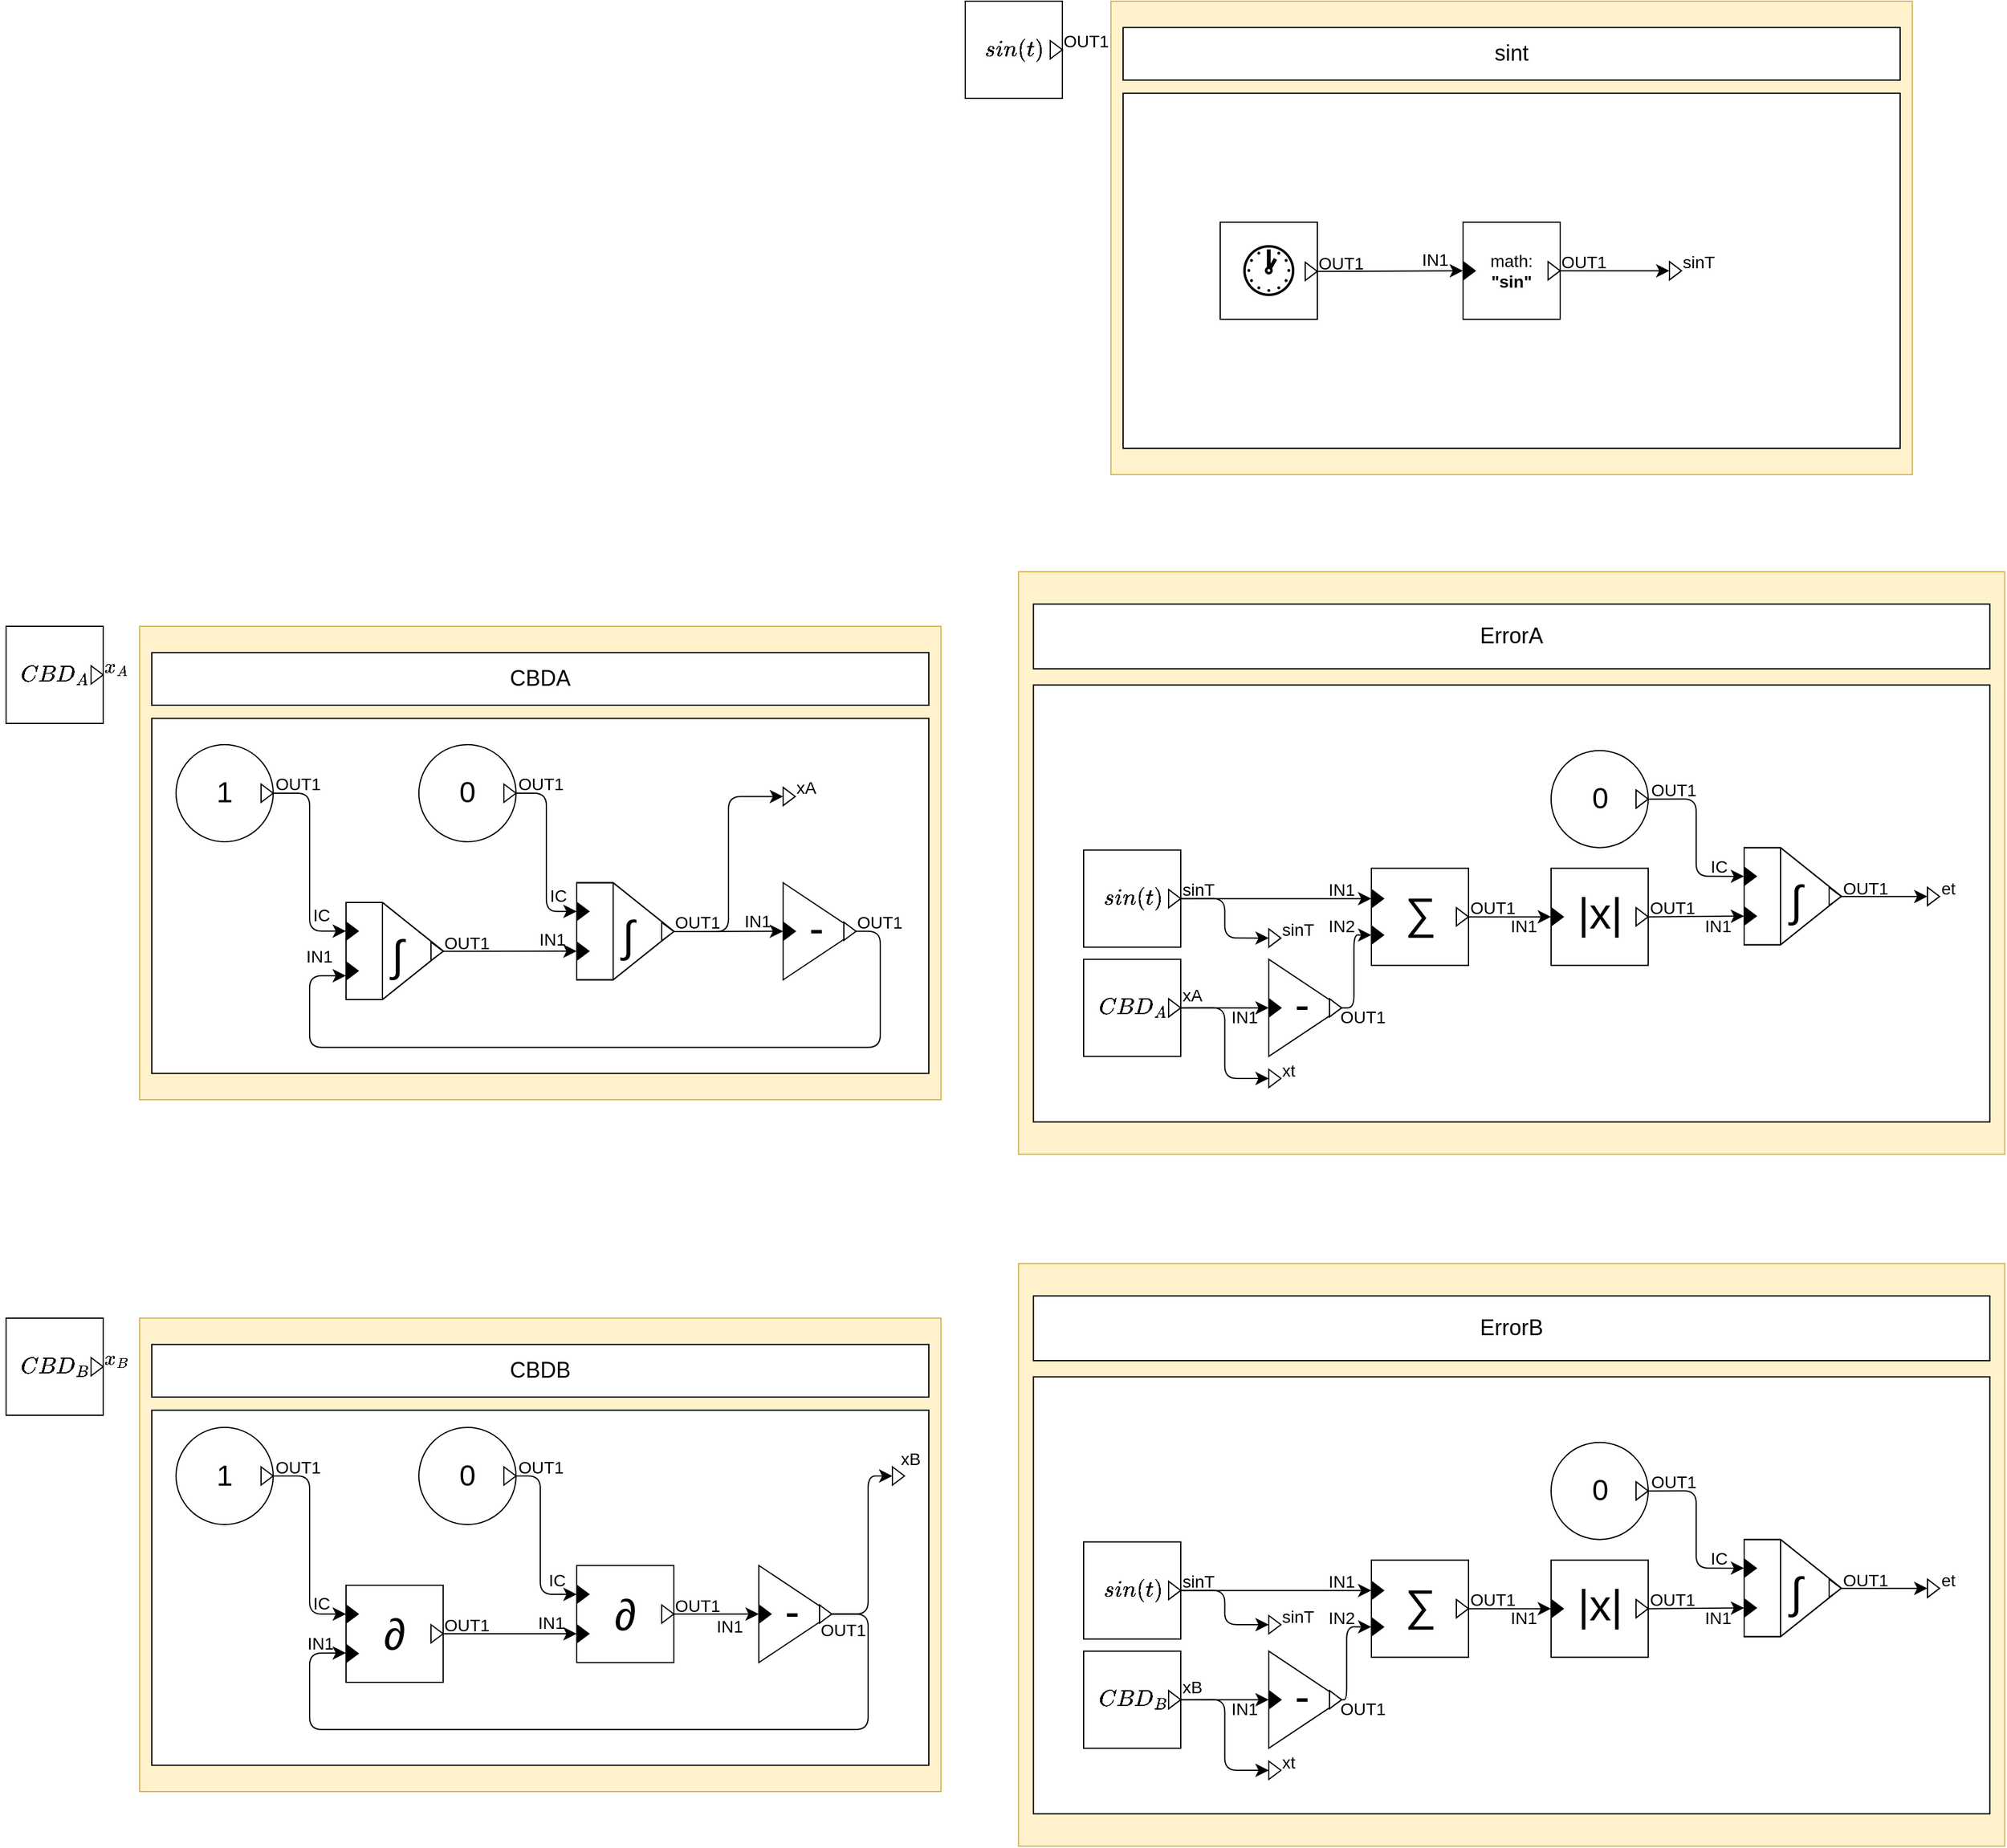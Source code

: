 <mxfile version="22.0.3" type="device">
  <diagram id="xXOdHvXqeEBseT0HI0yR" name="Page-1">
    <mxGraphModel dx="2301" dy="1657" grid="1" gridSize="10" guides="1" tooltips="1" connect="1" arrows="1" fold="1" page="1" pageScale="1" pageWidth="3300" pageHeight="4681" math="1" shadow="0">
      <root>
        <mxCell id="0" />
        <mxCell id="1" parent="0" />
        <object label="" placeholders="1" class_name="CBDA" id="o9_Hu9leTdO1mMAxPBlP-1">
          <mxCell style="rounded=0;whiteSpace=wrap;html=1;fillColor=#fff2cc;strokeColor=#d6b656;container=0;connectable=0;allowArrows=0;treeFolding=0;moveCells=0;treeMoving=0;comic=0;rotatable=0;expand=1;autosize=1;resizeWidth=1;resizeHeight=1;metaEdit=1;fontSize=16;" vertex="1" parent="1">
            <mxGeometry x="150" y="515" width="660" height="390" as="geometry">
              <mxRectangle x="40" y="400" width="50" height="40" as="alternateBounds" />
            </mxGeometry>
          </mxCell>
        </object>
        <object label="CBDA" placeholders="1" id="o9_Hu9leTdO1mMAxPBlP-2">
          <mxCell style="rounded=0;whiteSpace=wrap;html=1;fillColor=#ffffff;fontSize=18;connectable=0;allowArrows=0;rotatable=0;cloneable=0;deletable=0;" vertex="1" parent="o9_Hu9leTdO1mMAxPBlP-1">
            <mxGeometry x="10" y="21.67" width="640" height="43.33" as="geometry" />
          </mxCell>
        </object>
        <mxCell id="o9_Hu9leTdO1mMAxPBlP-3" value="" style="rounded=0;whiteSpace=wrap;html=1;fillColor=#ffffff;connectable=0;allowArrows=0;container=1;collapsible=0;portConstraintRotation=0;rotatable=0;cloneable=0;deletable=0;recursiveResize=0;fontSize=16;" vertex="1" parent="o9_Hu9leTdO1mMAxPBlP-1">
          <mxGeometry x="10" y="75.83" width="640" height="292.5" as="geometry">
            <mxRectangle x="10" y="70" width="50" height="40" as="alternateBounds" />
          </mxGeometry>
        </mxCell>
        <object label="%name%" placeholders="1" name="xA" class_name="OutputPort" id="hXlyNSFhqgzhnjsDfEkS-3">
          <mxCell style="triangle;fillColor=#ffffff;fontSize=14;points=[[0,0.5],[1,0.5]];allowArrows=0;verticalAlign=middle;horizontal=1;spacingTop=0;align=left;spacingLeft=4;spacingRight=0;html=1;comic=0;treeFolding=0;treeMoving=0;movable=1;resizable=0;rotatable=1;deletable=1;editable=1;connectable=1;movableLabel=1;spacing=2;aspect=fixed;metaEdit=1;" vertex="1" parent="o9_Hu9leTdO1mMAxPBlP-3">
            <mxGeometry x="520" y="56.875" width="10" height="15" as="geometry">
              <mxPoint x="5" y="-7" as="offset" />
            </mxGeometry>
          </mxCell>
        </object>
        <object label="%symbol%" class_name="IntegratorBlock" block_name="int1" symbol="&amp;int;" placeholders="1" id="hXlyNSFhqgzhnjsDfEkS-6">
          <mxCell style="shape=stencil(7ZVNDoMgEIVPw95IF24b294DFSuRggGq7e3LjzYSS6NRdybGMM7jyzi8CQCmskINBnFUAXgBcZxE+qXDzg+RbHCu3LcWCYIyil1GKsFr3JFC9QTCKiyIMll4BdFZa8zzXcA054xpGuFMepKJEMS3kHakylBe3wV/suIfbVA3yBQ60f1UD3sevDUterkf7Fvy9iJd6lIqJWxEhftgEx972qncZCvuZticcomXbbWGC/jDd2XAciNRyQWeb8qSUOoGKVjxYeTDyOuOe6eDWd/AWXM3SOeOiYUGplAvbNrdfTbzAQ==);whiteSpace=wrap;html=1;aspect=fixed;resizable=0;container=1;collapsible=0;spacingLeft=5;connectable=0;allowArrows=0;fontSize=36;spacingTop=7;metaEdit=1;" vertex="1" parent="o9_Hu9leTdO1mMAxPBlP-3">
            <mxGeometry x="350" y="135.417" width="80" height="80" as="geometry" />
          </mxCell>
        </object>
        <object label="%name%" placeholders="1" name="OUT1" class_name="OutputPort" id="hXlyNSFhqgzhnjsDfEkS-7">
          <mxCell style="triangle;fillColor=#ffffff;fontSize=14;points=[[1,0.5]];allowArrows=0;verticalAlign=middle;horizontal=1;spacingTop=0;align=left;spacingLeft=4;spacingRight=0;html=1;comic=0;treeFolding=0;treeMoving=0;movable=1;resizable=0;rotatable=1;deletable=1;editable=1;connectable=1;movableLabel=1;spacing=2;aspect=fixed;metaEdit=1;" vertex="1" parent="hXlyNSFhqgzhnjsDfEkS-6">
            <mxGeometry x="70" y="32.75" width="10" height="15" as="geometry">
              <mxPoint x="5" y="-7" as="offset" />
            </mxGeometry>
          </mxCell>
        </object>
        <object label="%name%" placeholders="1" name="IC" class_name="InputPort" id="hXlyNSFhqgzhnjsDfEkS-8">
          <mxCell style="triangle;fontSize=14;points=[[0,0.5]];allowArrows=0;verticalAlign=middle;horizontal=1;spacingTop=0;align=right;spacingLeft=0;spacingRight=8;html=1;comic=0;treeFolding=0;treeMoving=0;resizable=0;movableLabel=1;spacing=2;aspect=fixed;fillColor=#000000;metaEdit=1;" vertex="1" parent="hXlyNSFhqgzhnjsDfEkS-6">
            <mxGeometry y="16.12" width="10" height="15" as="geometry">
              <mxPoint x="-9" y="-13" as="offset" />
            </mxGeometry>
          </mxCell>
        </object>
        <object label="%name%" placeholders="1" name="IN1" class_name="InputPort" id="hXlyNSFhqgzhnjsDfEkS-9">
          <mxCell style="triangle;fontSize=14;points=[[0,0.5]];allowArrows=0;verticalAlign=middle;horizontal=1;spacingTop=0;align=right;spacingLeft=0;spacingRight=8;html=1;comic=0;treeFolding=0;treeMoving=0;resizable=0;movableLabel=1;spacing=2;aspect=fixed;fillColor=#000000;metaEdit=1;" vertex="1" parent="hXlyNSFhqgzhnjsDfEkS-6">
            <mxGeometry y="48.87" width="10" height="15" as="geometry">
              <mxPoint x="-10" y="-10" as="offset" />
            </mxGeometry>
          </mxCell>
        </object>
        <object label="%symbol%" class_name="IntegratorBlock" block_name="int2" symbol="&amp;int;" placeholders="1" id="hXlyNSFhqgzhnjsDfEkS-10">
          <mxCell style="shape=stencil(7ZVNDoMgEIVPw95IF24b294DFSuRggGq7e3LjzYSS6NRdybGMM7jyzi8CQCmskINBnFUAXgBcZxE+qXDzg+RbHCu3LcWCYIyil1GKsFr3JFC9QTCKiyIMll4BdFZa8zzXcA054xpGuFMepKJEMS3kHakylBe3wV/suIfbVA3yBQ60f1UD3sevDUterkf7Fvy9iJd6lIqJWxEhftgEx972qncZCvuZticcomXbbWGC/jDd2XAciNRyQWeb8qSUOoGKVjxYeTDyOuOe6eDWd/AWXM3SOeOiYUGplAvbNrdfTbzAQ==);whiteSpace=wrap;html=1;aspect=fixed;resizable=0;container=1;collapsible=0;spacingLeft=5;connectable=0;allowArrows=0;fontSize=36;spacingTop=7;metaEdit=1;" vertex="1" parent="o9_Hu9leTdO1mMAxPBlP-3">
            <mxGeometry x="160" y="151.667" width="80" height="80" as="geometry" />
          </mxCell>
        </object>
        <object label="%name%" placeholders="1" name="OUT1" class_name="OutputPort" id="hXlyNSFhqgzhnjsDfEkS-11">
          <mxCell style="triangle;fillColor=#ffffff;fontSize=14;points=[[1,0.5]];allowArrows=0;verticalAlign=middle;horizontal=1;spacingTop=0;align=left;spacingLeft=4;spacingRight=0;html=1;comic=0;treeFolding=0;treeMoving=0;movable=1;resizable=0;rotatable=1;deletable=1;editable=1;connectable=1;movableLabel=1;spacing=2;aspect=fixed;metaEdit=1;" vertex="1" parent="hXlyNSFhqgzhnjsDfEkS-10">
            <mxGeometry x="70" y="32.75" width="10" height="15" as="geometry">
              <mxPoint x="5" y="-7" as="offset" />
            </mxGeometry>
          </mxCell>
        </object>
        <object label="%name%" placeholders="1" name="IC" class_name="InputPort" id="hXlyNSFhqgzhnjsDfEkS-12">
          <mxCell style="triangle;fontSize=14;points=[[0,0.5]];allowArrows=0;verticalAlign=middle;horizontal=1;spacingTop=0;align=right;spacingLeft=0;spacingRight=8;html=1;comic=0;treeFolding=0;treeMoving=0;resizable=0;movableLabel=1;spacing=2;aspect=fixed;fillColor=#000000;metaEdit=1;" vertex="1" parent="hXlyNSFhqgzhnjsDfEkS-10">
            <mxGeometry y="16.12" width="10" height="15" as="geometry">
              <mxPoint x="-14" y="-13" as="offset" />
            </mxGeometry>
          </mxCell>
        </object>
        <object label="%name%" placeholders="1" name="IN1" class_name="InputPort" id="hXlyNSFhqgzhnjsDfEkS-13">
          <mxCell style="triangle;fontSize=14;points=[[0,0.5]];allowArrows=0;verticalAlign=middle;horizontal=1;spacingTop=0;align=right;spacingLeft=0;spacingRight=8;html=1;comic=0;treeFolding=0;treeMoving=0;resizable=0;movableLabel=1;spacing=2;aspect=fixed;fillColor=#000000;metaEdit=1;" vertex="1" parent="hXlyNSFhqgzhnjsDfEkS-10">
            <mxGeometry y="48.87" width="10" height="15" as="geometry">
              <mxPoint x="-12" y="-12" as="offset" />
            </mxGeometry>
          </mxCell>
        </object>
        <object label="%symbol%" placeholders="1" symbol="-" class_name="NegatorBlock" block_name="neg" id="qsSG8gPUDR_lC_2sc5EW-2">
          <mxCell style="triangle;whiteSpace=wrap;html=1;comic=0;fontSize=36;align=center;allowArrows=0;recursiveResize=0;resizable=0;fillColor=#FFFFFF;points=[];spacingLeft=-5;container=1;collapsible=0;spacingTop=-6;metaEdit=1;connectable=0;" vertex="1" parent="o9_Hu9leTdO1mMAxPBlP-3">
            <mxGeometry x="520" y="135.417" width="60" height="80" as="geometry" />
          </mxCell>
        </object>
        <object label="%name%" placeholders="1" name="OUT1" class_name="OutputPort" id="qsSG8gPUDR_lC_2sc5EW-3">
          <mxCell style="triangle;fillColor=#ffffff;fontSize=14;points=[[1,0.5]];allowArrows=0;verticalAlign=middle;horizontal=1;spacingTop=0;align=left;spacingLeft=4;spacingRight=0;html=1;comic=0;treeFolding=0;treeMoving=0;movable=1;resizable=0;rotatable=1;deletable=1;editable=1;connectable=1;movableLabel=1;spacing=2;aspect=fixed;metaEdit=1;" vertex="1" parent="qsSG8gPUDR_lC_2sc5EW-2">
            <mxGeometry x="50" y="32.5" width="10" height="15" as="geometry">
              <mxPoint x="5" y="-7" as="offset" />
            </mxGeometry>
          </mxCell>
        </object>
        <object label="%name%" placeholders="1" name="IN1" class_name="InputPort" id="qsSG8gPUDR_lC_2sc5EW-4">
          <mxCell style="triangle;fontSize=14;points=[[0,0.5]];allowArrows=0;verticalAlign=middle;horizontal=1;spacingTop=0;align=right;spacingLeft=0;spacingRight=8;html=1;comic=0;treeFolding=0;treeMoving=0;resizable=0;movableLabel=1;spacing=2;aspect=fixed;fillColor=#000000;metaEdit=1;" vertex="1" parent="qsSG8gPUDR_lC_2sc5EW-2">
            <mxGeometry y="32.5" width="10" height="15" as="geometry">
              <mxPoint x="-11" y="-8" as="offset" />
            </mxGeometry>
          </mxCell>
        </object>
        <object label="%value%" placeholders="1" value="0" block_name="zeroCt" class_name="ConstantBlock" id="qsSG8gPUDR_lC_2sc5EW-8">
          <mxCell style="ellipse;whiteSpace=wrap;html=1;comic=0;fillColor=#ffffff;fontSize=24;align=center;allowArrows=0;connectable=0;container=1;collapsible=0;recursiveResize=1;direction=west;resizable=0;metaEdit=1;" vertex="1" parent="o9_Hu9leTdO1mMAxPBlP-3">
            <mxGeometry x="220" y="21.667" width="80" height="80" as="geometry" />
          </mxCell>
        </object>
        <object label="%name%" placeholders="1" name="OUT1" class_name="OutputPort" id="qsSG8gPUDR_lC_2sc5EW-9">
          <mxCell style="triangle;fillColor=#ffffff;fontSize=14;points=[[1,0.5]];allowArrows=0;verticalAlign=middle;horizontal=1;spacingTop=0;align=left;spacingLeft=4;spacingRight=0;html=1;comic=0;treeFolding=0;treeMoving=0;movable=1;resizable=0;rotatable=1;deletable=1;editable=1;connectable=1;movableLabel=1;spacing=2;aspect=fixed;metaEdit=1;" vertex="1" parent="qsSG8gPUDR_lC_2sc5EW-8">
            <mxGeometry x="70" y="32.5" width="10" height="15" as="geometry">
              <mxPoint x="6" y="-7" as="offset" />
            </mxGeometry>
          </mxCell>
        </object>
        <object label="%value%" placeholders="1" value="1" block_name="oneCt" class_name="ConstantBlock" id="qsSG8gPUDR_lC_2sc5EW-10">
          <mxCell style="ellipse;whiteSpace=wrap;html=1;comic=0;fillColor=#ffffff;fontSize=24;align=center;allowArrows=0;connectable=0;container=1;collapsible=0;recursiveResize=1;direction=west;resizable=0;metaEdit=1;" vertex="1" parent="o9_Hu9leTdO1mMAxPBlP-3">
            <mxGeometry x="20" y="21.667" width="80" height="80" as="geometry" />
          </mxCell>
        </object>
        <object label="%name%" placeholders="1" name="OUT1" class_name="OutputPort" id="qsSG8gPUDR_lC_2sc5EW-11">
          <mxCell style="triangle;fillColor=#ffffff;fontSize=14;points=[[1,0.5]];allowArrows=0;verticalAlign=middle;horizontal=1;spacingTop=0;align=left;spacingLeft=4;spacingRight=0;html=1;comic=0;treeFolding=0;treeMoving=0;movable=1;resizable=0;rotatable=1;deletable=1;editable=1;connectable=1;movableLabel=1;spacing=2;aspect=fixed;metaEdit=1;" vertex="1" parent="qsSG8gPUDR_lC_2sc5EW-10">
            <mxGeometry x="70" y="32.5" width="10" height="15" as="geometry">
              <mxPoint x="6" y="-7" as="offset" />
            </mxGeometry>
          </mxCell>
        </object>
        <mxCell id="-m17ohVcplY_PO84nw72-1" style="edgeStyle=orthogonalEdgeStyle;rounded=1;orthogonalLoop=1;jettySize=auto;html=1;exitX=1;exitY=0.5;exitDx=0;exitDy=0;entryX=0;entryY=0.5;entryDx=0;entryDy=0;fontSize=12;startSize=8;endSize=8;" edge="1" parent="o9_Hu9leTdO1mMAxPBlP-3" source="qsSG8gPUDR_lC_2sc5EW-9" target="hXlyNSFhqgzhnjsDfEkS-8">
          <mxGeometry relative="1" as="geometry" />
        </mxCell>
        <mxCell id="-m17ohVcplY_PO84nw72-2" style="edgeStyle=orthogonalEdgeStyle;orthogonalLoop=1;jettySize=auto;html=1;exitX=1;exitY=0.5;exitDx=0;exitDy=0;entryX=0;entryY=0.5;entryDx=0;entryDy=0;fontSize=12;startSize=8;endSize=8;rounded=1;" edge="1" parent="o9_Hu9leTdO1mMAxPBlP-3" source="qsSG8gPUDR_lC_2sc5EW-11" target="hXlyNSFhqgzhnjsDfEkS-12">
          <mxGeometry relative="1" as="geometry">
            <Array as="points">
              <mxPoint x="130" y="62" />
              <mxPoint x="130" y="175" />
            </Array>
          </mxGeometry>
        </mxCell>
        <mxCell id="-m17ohVcplY_PO84nw72-3" style="edgeStyle=none;curved=1;rounded=0;orthogonalLoop=1;jettySize=auto;html=1;exitX=1;exitY=0.5;exitDx=0;exitDy=0;fontSize=12;startSize=8;endSize=8;" edge="1" parent="o9_Hu9leTdO1mMAxPBlP-3" source="hXlyNSFhqgzhnjsDfEkS-11" target="hXlyNSFhqgzhnjsDfEkS-9">
          <mxGeometry relative="1" as="geometry" />
        </mxCell>
        <mxCell id="-m17ohVcplY_PO84nw72-4" style="edgeStyle=none;curved=1;rounded=0;orthogonalLoop=1;jettySize=auto;html=1;exitX=1;exitY=0.5;exitDx=0;exitDy=0;fontSize=12;startSize=8;endSize=8;" edge="1" parent="o9_Hu9leTdO1mMAxPBlP-3" source="hXlyNSFhqgzhnjsDfEkS-7" target="qsSG8gPUDR_lC_2sc5EW-4">
          <mxGeometry relative="1" as="geometry" />
        </mxCell>
        <mxCell id="-m17ohVcplY_PO84nw72-6" style="edgeStyle=orthogonalEdgeStyle;rounded=1;orthogonalLoop=1;jettySize=auto;html=1;exitX=1;exitY=0.5;exitDx=0;exitDy=0;entryX=0;entryY=0.5;entryDx=0;entryDy=0;fontSize=12;startSize=8;endSize=8;" edge="1" parent="o9_Hu9leTdO1mMAxPBlP-3" source="hXlyNSFhqgzhnjsDfEkS-7" target="hXlyNSFhqgzhnjsDfEkS-3">
          <mxGeometry relative="1" as="geometry" />
        </mxCell>
        <mxCell id="-m17ohVcplY_PO84nw72-7" style="edgeStyle=orthogonalEdgeStyle;rounded=1;orthogonalLoop=1;jettySize=auto;html=1;exitX=1;exitY=0.5;exitDx=0;exitDy=0;fontSize=12;startSize=8;endSize=8;" edge="1" parent="o9_Hu9leTdO1mMAxPBlP-3" source="qsSG8gPUDR_lC_2sc5EW-3" target="hXlyNSFhqgzhnjsDfEkS-13">
          <mxGeometry relative="1" as="geometry">
            <Array as="points">
              <mxPoint x="600" y="175" />
              <mxPoint x="600" y="271" />
              <mxPoint x="130" y="271" />
              <mxPoint x="130" y="212" />
            </Array>
          </mxGeometry>
        </mxCell>
        <object label="" placeholders="1" class_name="CBDB" id="vdYazuG1KC_B4ggB75WZ-26">
          <mxCell style="rounded=0;whiteSpace=wrap;html=1;fillColor=#fff2cc;strokeColor=#d6b656;container=0;connectable=0;allowArrows=0;treeFolding=0;moveCells=0;treeMoving=0;comic=0;rotatable=0;expand=1;autosize=1;resizeWidth=1;resizeHeight=1;metaEdit=1;fontSize=16;" vertex="1" parent="1">
            <mxGeometry x="150" y="1085" width="660" height="390" as="geometry">
              <mxRectangle x="40" y="400" width="50" height="40" as="alternateBounds" />
            </mxGeometry>
          </mxCell>
        </object>
        <object label="CBDB" placeholders="1" id="vdYazuG1KC_B4ggB75WZ-27">
          <mxCell style="rounded=0;whiteSpace=wrap;html=1;fillColor=#ffffff;fontSize=18;connectable=0;allowArrows=0;rotatable=0;cloneable=0;deletable=0;" vertex="1" parent="vdYazuG1KC_B4ggB75WZ-26">
            <mxGeometry x="10" y="21.67" width="640" height="43.33" as="geometry" />
          </mxCell>
        </object>
        <mxCell id="vdYazuG1KC_B4ggB75WZ-28" value="" style="rounded=0;whiteSpace=wrap;html=1;fillColor=#ffffff;connectable=0;allowArrows=0;container=1;collapsible=0;portConstraintRotation=0;rotatable=0;cloneable=0;deletable=0;recursiveResize=0;fontSize=16;" vertex="1" parent="vdYazuG1KC_B4ggB75WZ-26">
          <mxGeometry x="10" y="75.83" width="640" height="292.5" as="geometry">
            <mxRectangle x="10" y="70" width="50" height="40" as="alternateBounds" />
          </mxGeometry>
        </mxCell>
        <object label="%name%" placeholders="1" name="xB" class_name="OutputPort" id="vdYazuG1KC_B4ggB75WZ-51">
          <mxCell style="triangle;fillColor=#ffffff;fontSize=14;points=[[0,0.5],[1,0.5]];allowArrows=0;verticalAlign=middle;horizontal=1;spacingTop=0;align=left;spacingLeft=4;spacingRight=0;html=1;comic=0;treeFolding=0;treeMoving=0;movable=1;resizable=0;rotatable=1;deletable=1;editable=1;connectable=1;movableLabel=1;spacing=2;aspect=fixed;metaEdit=1;" vertex="1" parent="vdYazuG1KC_B4ggB75WZ-28">
            <mxGeometry x="610" y="46.665" width="10" height="15" as="geometry">
              <mxPoint x="1" y="-14" as="offset" />
            </mxGeometry>
          </mxCell>
        </object>
        <object label="%symbol%" placeholders="1" symbol="-" class_name="NegatorBlock" block_name="neg" id="vdYazuG1KC_B4ggB75WZ-60">
          <mxCell style="triangle;whiteSpace=wrap;html=1;comic=0;fontSize=36;align=center;allowArrows=0;recursiveResize=0;resizable=0;fillColor=#FFFFFF;points=[];spacingLeft=-5;container=1;collapsible=0;spacingTop=-6;metaEdit=1;connectable=0;" vertex="1" parent="vdYazuG1KC_B4ggB75WZ-28">
            <mxGeometry x="500" y="127.917" width="60" height="80" as="geometry" />
          </mxCell>
        </object>
        <object label="%name%" placeholders="1" name="OUT1" class_name="OutputPort" id="vdYazuG1KC_B4ggB75WZ-61">
          <mxCell style="triangle;fillColor=#ffffff;fontSize=14;points=[[1,0.5]];allowArrows=0;verticalAlign=middle;horizontal=1;spacingTop=0;align=left;spacingLeft=4;spacingRight=0;html=1;comic=0;treeFolding=0;treeMoving=0;movable=1;resizable=0;rotatable=1;deletable=1;editable=1;connectable=1;movableLabel=1;spacing=2;aspect=fixed;metaEdit=1;" vertex="1" parent="vdYazuG1KC_B4ggB75WZ-60">
            <mxGeometry x="50" y="32.5" width="10" height="15" as="geometry">
              <mxPoint x="-5" y="13" as="offset" />
            </mxGeometry>
          </mxCell>
        </object>
        <object label="%name%" placeholders="1" name="IN1" class_name="InputPort" id="vdYazuG1KC_B4ggB75WZ-62">
          <mxCell style="triangle;fontSize=14;points=[[0,0.5]];allowArrows=0;verticalAlign=middle;horizontal=1;spacingTop=0;align=right;spacingLeft=0;spacingRight=8;html=1;comic=0;treeFolding=0;treeMoving=0;resizable=0;movableLabel=1;spacing=2;aspect=fixed;fillColor=#000000;metaEdit=1;" vertex="1" parent="vdYazuG1KC_B4ggB75WZ-60">
            <mxGeometry y="32.5" width="10" height="15" as="geometry">
              <mxPoint x="-14" y="10" as="offset" />
            </mxGeometry>
          </mxCell>
        </object>
        <object label="%value%" placeholders="1" value="0" block_name="zeroCt" class_name="ConstantBlock" id="vdYazuG1KC_B4ggB75WZ-63">
          <mxCell style="ellipse;whiteSpace=wrap;html=1;comic=0;fillColor=#ffffff;fontSize=24;align=center;allowArrows=0;connectable=0;container=1;collapsible=0;recursiveResize=1;direction=west;resizable=0;metaEdit=1;" vertex="1" parent="vdYazuG1KC_B4ggB75WZ-28">
            <mxGeometry x="220.0" y="14.167" width="80" height="80" as="geometry" />
          </mxCell>
        </object>
        <object label="%name%" placeholders="1" name="OUT1" class_name="OutputPort" id="vdYazuG1KC_B4ggB75WZ-64">
          <mxCell style="triangle;fillColor=#ffffff;fontSize=14;points=[[1,0.5]];allowArrows=0;verticalAlign=middle;horizontal=1;spacingTop=0;align=left;spacingLeft=4;spacingRight=0;html=1;comic=0;treeFolding=0;treeMoving=0;movable=1;resizable=0;rotatable=1;deletable=1;editable=1;connectable=1;movableLabel=1;spacing=2;aspect=fixed;metaEdit=1;" vertex="1" parent="vdYazuG1KC_B4ggB75WZ-63">
            <mxGeometry x="70" y="32.5" width="10" height="15" as="geometry">
              <mxPoint x="6" y="-7" as="offset" />
            </mxGeometry>
          </mxCell>
        </object>
        <object label="%value%" placeholders="1" value="1" block_name="oneCt" class_name="ConstantBlock" id="vdYazuG1KC_B4ggB75WZ-65">
          <mxCell style="ellipse;whiteSpace=wrap;html=1;comic=0;fillColor=#ffffff;fontSize=24;align=center;allowArrows=0;connectable=0;container=1;collapsible=0;recursiveResize=1;direction=west;resizable=0;metaEdit=1;" vertex="1" parent="vdYazuG1KC_B4ggB75WZ-28">
            <mxGeometry x="20.0" y="14.167" width="80" height="80" as="geometry" />
          </mxCell>
        </object>
        <object label="%name%" placeholders="1" name="OUT1" class_name="OutputPort" id="vdYazuG1KC_B4ggB75WZ-66">
          <mxCell style="triangle;fillColor=#ffffff;fontSize=14;points=[[1,0.5]];allowArrows=0;verticalAlign=middle;horizontal=1;spacingTop=0;align=left;spacingLeft=4;spacingRight=0;html=1;comic=0;treeFolding=0;treeMoving=0;movable=1;resizable=0;rotatable=1;deletable=1;editable=1;connectable=1;movableLabel=1;spacing=2;aspect=fixed;metaEdit=1;" vertex="1" parent="vdYazuG1KC_B4ggB75WZ-65">
            <mxGeometry x="70" y="32.5" width="10" height="15" as="geometry">
              <mxPoint x="6" y="-7" as="offset" />
            </mxGeometry>
          </mxCell>
        </object>
        <mxCell id="vdYazuG1KC_B4ggB75WZ-67" style="edgeStyle=orthogonalEdgeStyle;rounded=1;orthogonalLoop=1;jettySize=auto;html=1;exitX=1;exitY=0.5;exitDx=0;exitDy=0;fontSize=12;startSize=8;endSize=8;entryX=0;entryY=0.5;entryDx=0;entryDy=0;" edge="1" parent="vdYazuG1KC_B4ggB75WZ-28" source="vdYazuG1KC_B4ggB75WZ-64" target="vdYazuG1KC_B4ggB75WZ-79">
          <mxGeometry relative="1" as="geometry">
            <mxPoint x="310" y="164.17" as="targetPoint" />
            <Array as="points">
              <mxPoint x="320" y="54.17" />
              <mxPoint x="320" y="151.17" />
            </Array>
          </mxGeometry>
        </mxCell>
        <mxCell id="vdYazuG1KC_B4ggB75WZ-68" style="edgeStyle=orthogonalEdgeStyle;orthogonalLoop=1;jettySize=auto;html=1;exitX=1;exitY=0.5;exitDx=0;exitDy=0;entryX=0;entryY=0.5;entryDx=0;entryDy=0;fontSize=12;startSize=8;endSize=8;rounded=1;" edge="1" parent="vdYazuG1KC_B4ggB75WZ-28" source="vdYazuG1KC_B4ggB75WZ-66" target="vdYazuG1KC_B4ggB75WZ-75">
          <mxGeometry relative="1" as="geometry">
            <Array as="points">
              <mxPoint x="130.0" y="54.17" />
              <mxPoint x="130.0" y="168.17" />
            </Array>
            <mxPoint x="160.0" y="167.787" as="targetPoint" />
          </mxGeometry>
        </mxCell>
        <mxCell id="vdYazuG1KC_B4ggB75WZ-72" style="edgeStyle=orthogonalEdgeStyle;rounded=1;orthogonalLoop=1;jettySize=auto;html=1;exitX=1;exitY=0.5;exitDx=0;exitDy=0;fontSize=12;startSize=8;endSize=8;entryX=0;entryY=0.5;entryDx=0;entryDy=0;" edge="1" parent="vdYazuG1KC_B4ggB75WZ-28" source="vdYazuG1KC_B4ggB75WZ-61" target="vdYazuG1KC_B4ggB75WZ-76">
          <mxGeometry relative="1" as="geometry">
            <Array as="points">
              <mxPoint x="590" y="168" />
              <mxPoint x="590" y="263" />
              <mxPoint x="130" y="263" />
              <mxPoint x="130" y="200" />
              <mxPoint x="160" y="200" />
            </Array>
            <mxPoint x="160.0" y="204.484" as="targetPoint" />
          </mxGeometry>
        </mxCell>
        <object label="%symbol%" placeholders="1" symbol="&amp;part;" class_name="DerivatorBlock" block_name="der1" id="vdYazuG1KC_B4ggB75WZ-73">
          <mxCell style="whiteSpace=wrap;html=1;aspect=fixed;comic=0;fillColor=#FFFFFF;fontSize=36;align=center;resizable=0;container=1;collapsible=0;points=[];allowArrows=0;metaEdit=1;connectable=0;" vertex="1" parent="vdYazuG1KC_B4ggB75WZ-28">
            <mxGeometry x="160.0" y="144.17" width="80" height="80" as="geometry" />
          </mxCell>
        </object>
        <object label="%name%" placeholders="1" name="OUT1" class_name="OutputPort" id="vdYazuG1KC_B4ggB75WZ-74">
          <mxCell style="triangle;fillColor=#ffffff;fontSize=14;points=[[1,0.5]];allowArrows=0;verticalAlign=middle;horizontal=1;spacingTop=0;align=left;spacingLeft=4;spacingRight=0;html=1;comic=0;treeFolding=0;treeMoving=0;movable=1;resizable=0;rotatable=1;deletable=1;editable=1;connectable=1;movableLabel=1;spacing=2;aspect=fixed;metaEdit=1;" vertex="1" parent="vdYazuG1KC_B4ggB75WZ-73">
            <mxGeometry x="70" y="32.5" width="10" height="15" as="geometry">
              <mxPoint x="5" y="-7" as="offset" />
            </mxGeometry>
          </mxCell>
        </object>
        <object label="%name%" placeholders="1" name="IC" class_name="InputPort" id="vdYazuG1KC_B4ggB75WZ-75">
          <mxCell style="triangle;fontSize=14;points=[[0,0.5]];allowArrows=0;verticalAlign=middle;horizontal=1;spacingTop=0;align=right;spacingLeft=0;spacingRight=8;html=1;comic=0;treeFolding=0;treeMoving=0;resizable=0;movableLabel=1;spacing=2;aspect=fixed;fillColor=#000000;metaEdit=1;" vertex="1" parent="vdYazuG1KC_B4ggB75WZ-73">
            <mxGeometry y="16.25" width="10" height="15" as="geometry">
              <mxPoint x="-14" y="-9" as="offset" />
            </mxGeometry>
          </mxCell>
        </object>
        <object label="%name%" placeholders="1" name="IN1" class_name="InputPort" id="vdYazuG1KC_B4ggB75WZ-76">
          <mxCell style="triangle;fontSize=14;points=[[0,0.5]];allowArrows=0;verticalAlign=middle;horizontal=1;spacingTop=0;align=right;spacingLeft=0;spacingRight=8;html=1;comic=0;treeFolding=0;treeMoving=0;resizable=0;movableLabel=1;spacing=2;aspect=fixed;fillColor=#000000;metaEdit=1;" vertex="1" parent="vdYazuG1KC_B4ggB75WZ-73">
            <mxGeometry y="48.75" width="10" height="15" as="geometry">
              <mxPoint x="-11" y="-8" as="offset" />
            </mxGeometry>
          </mxCell>
        </object>
        <object label="%symbol%" placeholders="1" symbol="&amp;part;" class_name="DerivatorBlock" block_name="der2" id="vdYazuG1KC_B4ggB75WZ-77">
          <mxCell style="whiteSpace=wrap;html=1;aspect=fixed;comic=0;fillColor=#FFFFFF;fontSize=36;align=center;resizable=0;container=1;collapsible=0;points=[];allowArrows=0;metaEdit=1;connectable=0;" vertex="1" parent="vdYazuG1KC_B4ggB75WZ-28">
            <mxGeometry x="350" y="127.92" width="80" height="80" as="geometry" />
          </mxCell>
        </object>
        <object label="%name%" placeholders="1" name="OUT1" class_name="OutputPort" id="vdYazuG1KC_B4ggB75WZ-78">
          <mxCell style="triangle;fillColor=#ffffff;fontSize=14;points=[[1,0.5]];allowArrows=0;verticalAlign=middle;horizontal=1;spacingTop=0;align=left;spacingLeft=4;spacingRight=0;html=1;comic=0;treeFolding=0;treeMoving=0;movable=1;resizable=0;rotatable=1;deletable=1;editable=1;connectable=1;movableLabel=1;spacing=2;aspect=fixed;metaEdit=1;" vertex="1" parent="vdYazuG1KC_B4ggB75WZ-77">
            <mxGeometry x="70" y="32.5" width="10" height="15" as="geometry">
              <mxPoint x="5" y="-7" as="offset" />
            </mxGeometry>
          </mxCell>
        </object>
        <object label="%name%" placeholders="1" name="IC" class_name="InputPort" id="vdYazuG1KC_B4ggB75WZ-79">
          <mxCell style="triangle;fontSize=14;points=[[0,0.5]];allowArrows=0;verticalAlign=middle;horizontal=1;spacingTop=0;align=right;spacingLeft=0;spacingRight=8;html=1;comic=0;treeFolding=0;treeMoving=0;resizable=0;movableLabel=1;spacing=2;aspect=fixed;fillColor=#000000;metaEdit=1;" vertex="1" parent="vdYazuG1KC_B4ggB75WZ-77">
            <mxGeometry y="16.25" width="10" height="15" as="geometry">
              <mxPoint x="-10" y="-12" as="offset" />
            </mxGeometry>
          </mxCell>
        </object>
        <object label="%name%" placeholders="1" name="IN1" class_name="InputPort" id="vdYazuG1KC_B4ggB75WZ-80">
          <mxCell style="triangle;fontSize=14;points=[[0,0.5]];allowArrows=0;verticalAlign=middle;horizontal=1;spacingTop=0;align=right;spacingLeft=0;spacingRight=8;html=1;comic=0;treeFolding=0;treeMoving=0;resizable=0;movableLabel=1;spacing=2;aspect=fixed;fillColor=#000000;metaEdit=1;" vertex="1" parent="vdYazuG1KC_B4ggB75WZ-77">
            <mxGeometry y="48.75" width="10" height="15" as="geometry">
              <mxPoint x="-11" y="-9" as="offset" />
            </mxGeometry>
          </mxCell>
        </object>
        <mxCell id="vdYazuG1KC_B4ggB75WZ-81" style="edgeStyle=none;curved=1;rounded=0;orthogonalLoop=1;jettySize=auto;html=1;exitX=1;exitY=0.5;exitDx=0;exitDy=0;entryX=0;entryY=0.5;entryDx=0;entryDy=0;fontSize=12;startSize=8;endSize=8;" edge="1" parent="vdYazuG1KC_B4ggB75WZ-28" source="vdYazuG1KC_B4ggB75WZ-74" target="vdYazuG1KC_B4ggB75WZ-80">
          <mxGeometry relative="1" as="geometry" />
        </mxCell>
        <mxCell id="vdYazuG1KC_B4ggB75WZ-82" style="edgeStyle=none;curved=1;rounded=0;orthogonalLoop=1;jettySize=auto;html=1;exitX=1;exitY=0.5;exitDx=0;exitDy=0;entryX=0;entryY=0.5;entryDx=0;entryDy=0;fontSize=12;startSize=8;endSize=8;" edge="1" parent="vdYazuG1KC_B4ggB75WZ-28" source="vdYazuG1KC_B4ggB75WZ-78" target="vdYazuG1KC_B4ggB75WZ-62">
          <mxGeometry relative="1" as="geometry" />
        </mxCell>
        <mxCell id="2J_Oia93EONH_bVVXEkA-1" style="edgeStyle=orthogonalEdgeStyle;rounded=1;orthogonalLoop=1;jettySize=auto;html=1;exitX=1;exitY=0.5;exitDx=0;exitDy=0;entryX=0;entryY=0.5;entryDx=0;entryDy=0;fontSize=12;startSize=8;endSize=8;" edge="1" parent="vdYazuG1KC_B4ggB75WZ-28" source="vdYazuG1KC_B4ggB75WZ-61" target="vdYazuG1KC_B4ggB75WZ-51">
          <mxGeometry relative="1" as="geometry">
            <Array as="points">
              <mxPoint x="590" y="168" />
              <mxPoint x="590" y="54" />
            </Array>
          </mxGeometry>
        </mxCell>
        <object label="" placeholders="1" class_name="sint" id="2J_Oia93EONH_bVVXEkA-27">
          <mxCell style="rounded=0;whiteSpace=wrap;html=1;fillColor=#fff2cc;strokeColor=#d6b656;container=0;connectable=0;allowArrows=0;treeFolding=0;moveCells=0;treeMoving=0;comic=0;rotatable=0;expand=1;autosize=1;resizeWidth=1;resizeHeight=1;metaEdit=1;fontSize=16;" vertex="1" parent="1">
            <mxGeometry x="950" width="660" height="390" as="geometry">
              <mxRectangle x="40" y="400" width="50" height="40" as="alternateBounds" />
            </mxGeometry>
          </mxCell>
        </object>
        <object label="sint" placeholders="1" id="2J_Oia93EONH_bVVXEkA-28">
          <mxCell style="rounded=0;whiteSpace=wrap;html=1;fillColor=#ffffff;fontSize=18;connectable=0;allowArrows=0;rotatable=0;cloneable=0;deletable=0;" vertex="1" parent="2J_Oia93EONH_bVVXEkA-27">
            <mxGeometry x="10" y="21.67" width="640" height="43.33" as="geometry" />
          </mxCell>
        </object>
        <mxCell id="2J_Oia93EONH_bVVXEkA-29" value="" style="rounded=0;whiteSpace=wrap;html=1;fillColor=#ffffff;connectable=0;allowArrows=0;container=1;collapsible=0;portConstraintRotation=0;rotatable=0;cloneable=0;deletable=0;recursiveResize=0;fontSize=16;" vertex="1" parent="2J_Oia93EONH_bVVXEkA-27">
          <mxGeometry x="10" y="75.83" width="640" height="292.5" as="geometry">
            <mxRectangle x="10" y="70" width="50" height="40" as="alternateBounds" />
          </mxGeometry>
        </mxCell>
        <object label="math:&lt;br style=&quot;font-size: 14px&quot;&gt;&lt;b&gt;%block_operator%&lt;/b&gt;" placeholders="1" class_name="GenericBlock" block_name="sin" block_operator="&quot;sin&quot;" id="IWCuDGHHUp3IccVUujwR-4">
          <mxCell style="whiteSpace=wrap;html=1;aspect=fixed;comic=0;fillColor=#FFFFFF;fontSize=14;align=center;resizable=0;container=1;collapsible=0;points=[];allowArrows=0;metaEdit=1;connectable=0;" vertex="1" parent="2J_Oia93EONH_bVVXEkA-29">
            <mxGeometry x="280" y="106.25" width="80" height="80" as="geometry" />
          </mxCell>
        </object>
        <object label="%name%" placeholders="1" name="OUT1" class_name="OutputPort" id="IWCuDGHHUp3IccVUujwR-5">
          <mxCell style="triangle;fillColor=#ffffff;fontSize=14;points=[[1,0.5]];allowArrows=0;verticalAlign=middle;horizontal=1;spacingTop=0;align=left;spacingLeft=4;spacingRight=0;html=1;comic=0;treeFolding=0;treeMoving=0;movable=1;resizable=0;rotatable=1;deletable=1;editable=1;connectable=1;movableLabel=1;spacing=2;aspect=fixed;metaEdit=1;" vertex="1" parent="IWCuDGHHUp3IccVUujwR-4">
            <mxGeometry x="70" y="32.5" width="10" height="15" as="geometry">
              <mxPoint x="5" y="-7" as="offset" />
            </mxGeometry>
          </mxCell>
        </object>
        <object label="%name%" placeholders="1" name="IN1" class_name="InputPort" id="IWCuDGHHUp3IccVUujwR-6">
          <mxCell style="triangle;fontSize=14;points=[[0,0.5]];allowArrows=0;verticalAlign=middle;horizontal=1;spacingTop=0;align=right;spacingLeft=0;spacingRight=8;html=1;comic=0;treeFolding=0;treeMoving=0;resizable=0;movableLabel=1;spacing=2;aspect=fixed;fillColor=#000000;metaEdit=1;" vertex="1" parent="IWCuDGHHUp3IccVUujwR-4">
            <mxGeometry y="32.5" width="10" height="15" as="geometry">
              <mxPoint x="-13" y="-9" as="offset" />
            </mxGeometry>
          </mxCell>
        </object>
        <object label="&#x9;%symbol%" class_name="TimeBlock" block_name="clock" placeholders="1" symbol="&amp;#128336;" id="IWCuDGHHUp3IccVUujwR-7">
          <mxCell style="whiteSpace=wrap;html=1;aspect=fixed;connectable=0;allowArrows=0;container=1;collapsible=0;resizable=0;fontSize=45;metaEdit=1;" vertex="1" parent="2J_Oia93EONH_bVVXEkA-29">
            <mxGeometry x="80" y="106.25" width="80" height="80" as="geometry" />
          </mxCell>
        </object>
        <object label="%name%" placeholders="1" name="OUT1" class_name="OutputPort" id="IWCuDGHHUp3IccVUujwR-8">
          <mxCell style="triangle;fillColor=#ffffff;fontSize=14;points=[[1,0.5]];allowArrows=0;verticalAlign=middle;horizontal=1;spacingTop=0;align=left;spacingLeft=4;spacingRight=0;html=1;comic=0;treeFolding=0;treeMoving=0;movable=1;resizable=0;rotatable=1;deletable=1;editable=1;connectable=1;movableLabel=1;spacing=2;aspect=fixed;metaEdit=1;" vertex="1" parent="IWCuDGHHUp3IccVUujwR-7">
            <mxGeometry x="70" y="33" width="10" height="15" as="geometry">
              <mxPoint x="5" y="-7" as="offset" />
            </mxGeometry>
          </mxCell>
        </object>
        <mxCell id="IWCuDGHHUp3IccVUujwR-9" style="edgeStyle=none;curved=1;rounded=0;orthogonalLoop=1;jettySize=auto;html=1;exitX=1;exitY=0.5;exitDx=0;exitDy=0;entryX=0;entryY=0.5;entryDx=0;entryDy=0;fontSize=12;startSize=8;endSize=8;" edge="1" parent="2J_Oia93EONH_bVVXEkA-29" source="IWCuDGHHUp3IccVUujwR-8" target="IWCuDGHHUp3IccVUujwR-6">
          <mxGeometry relative="1" as="geometry" />
        </mxCell>
        <object label="%name%" placeholders="1" name="sinT" class_name="OutputPort" id="IWCuDGHHUp3IccVUujwR-10">
          <mxCell style="triangle;fillColor=#ffffff;fontSize=14;points=[[0,0.5],[1,0.5]];allowArrows=0;verticalAlign=middle;horizontal=1;spacingTop=0;align=left;spacingLeft=4;spacingRight=0;html=1;comic=0;treeFolding=0;treeMoving=0;movable=1;resizable=0;rotatable=1;deletable=1;editable=1;connectable=1;movableLabel=1;spacing=2;aspect=fixed;metaEdit=1;" vertex="1" parent="2J_Oia93EONH_bVVXEkA-29">
            <mxGeometry x="450" y="138.75" width="10" height="15" as="geometry">
              <mxPoint x="5" y="-7" as="offset" />
            </mxGeometry>
          </mxCell>
        </object>
        <mxCell id="IWCuDGHHUp3IccVUujwR-11" style="edgeStyle=none;curved=1;rounded=0;orthogonalLoop=1;jettySize=auto;html=1;exitX=1;exitY=0.5;exitDx=0;exitDy=0;entryX=0;entryY=0.5;entryDx=0;entryDy=0;fontSize=12;startSize=8;endSize=8;" edge="1" parent="2J_Oia93EONH_bVVXEkA-29" source="IWCuDGHHUp3IccVUujwR-5" target="IWCuDGHHUp3IccVUujwR-10">
          <mxGeometry relative="1" as="geometry" />
        </mxCell>
        <object label="%symbol%" placeholders="1" symbol="$$CBD_A$$" class_name="CBDA" block_name="cbda" id="OmQzQ7TR-dcU6T0eO_Rv-5">
          <mxCell style="whiteSpace=wrap;html=1;aspect=fixed;comic=0;fillColor=#FFFFFF;fontSize=16;align=center;resizable=0;container=1;collapsible=0;points=[];allowArrows=0;metaEdit=1;connectable=0;horizontal=1;" vertex="1" parent="1">
            <mxGeometry x="40" y="515" width="80" height="80" as="geometry" />
          </mxCell>
        </object>
        <object label="%name%" placeholders="1" name="$$x_A$$" class_name="OutputPort" id="OmQzQ7TR-dcU6T0eO_Rv-6">
          <mxCell style="triangle;fillColor=#ffffff;fontSize=14;points=[[1,0.5]];allowArrows=0;verticalAlign=middle;horizontal=1;spacingTop=0;align=left;spacingLeft=4;spacingRight=0;html=1;comic=0;treeFolding=0;treeMoving=0;movable=1;resizable=0;rotatable=1;deletable=1;editable=1;connectable=1;movableLabel=1;spacing=2;aspect=fixed;metaEdit=1;" vertex="1" parent="OmQzQ7TR-dcU6T0eO_Rv-5">
            <mxGeometry x="70" y="32.5" width="10" height="15" as="geometry">
              <mxPoint x="5" y="-7" as="offset" />
            </mxGeometry>
          </mxCell>
        </object>
        <object label="%symbol%" placeholders="1" symbol="$$CBD_B$$" class_name="CBDD" block_name="cbdd" id="OmQzQ7TR-dcU6T0eO_Rv-7">
          <mxCell style="whiteSpace=wrap;html=1;aspect=fixed;comic=0;fillColor=#FFFFFF;fontSize=16;align=center;resizable=0;container=1;collapsible=0;points=[];allowArrows=0;metaEdit=1;connectable=0;horizontal=1;" vertex="1" parent="1">
            <mxGeometry x="40" y="1085" width="80" height="80" as="geometry" />
          </mxCell>
        </object>
        <object label="%name%" placeholders="1" name="$$x_B$$" class_name="OutputPort" id="OmQzQ7TR-dcU6T0eO_Rv-8">
          <mxCell style="triangle;fillColor=#ffffff;fontSize=14;points=[[1,0.5]];allowArrows=0;verticalAlign=middle;horizontal=1;spacingTop=0;align=left;spacingLeft=4;spacingRight=0;html=1;comic=0;treeFolding=0;treeMoving=0;movable=1;resizable=0;rotatable=1;deletable=1;editable=1;connectable=1;movableLabel=1;spacing=2;aspect=fixed;metaEdit=1;" vertex="1" parent="OmQzQ7TR-dcU6T0eO_Rv-7">
            <mxGeometry x="70" y="32.5" width="10" height="15" as="geometry">
              <mxPoint x="5" y="-7" as="offset" />
            </mxGeometry>
          </mxCell>
        </object>
        <object label="%symbol%" placeholders="1" symbol="$$sin(t)$$" class_name="SinT" block_name="sint" id="OmQzQ7TR-dcU6T0eO_Rv-11">
          <mxCell style="whiteSpace=wrap;html=1;aspect=fixed;comic=0;fillColor=#FFFFFF;fontSize=16;align=center;resizable=0;container=1;collapsible=0;points=[];allowArrows=0;metaEdit=1;connectable=0;horizontal=1;" vertex="1" parent="1">
            <mxGeometry x="830" width="80" height="80" as="geometry" />
          </mxCell>
        </object>
        <object label="%name%" placeholders="1" name="OUT1" class_name="OutputPort" id="OmQzQ7TR-dcU6T0eO_Rv-12">
          <mxCell style="triangle;fillColor=#ffffff;fontSize=14;points=[[1,0.5]];allowArrows=0;verticalAlign=middle;horizontal=1;spacingTop=0;align=left;spacingLeft=4;spacingRight=0;html=1;comic=0;treeFolding=0;treeMoving=0;movable=1;resizable=0;rotatable=1;deletable=1;editable=1;connectable=1;movableLabel=1;spacing=2;aspect=fixed;metaEdit=1;" vertex="1" parent="OmQzQ7TR-dcU6T0eO_Rv-11">
            <mxGeometry x="70" y="32.5" width="10" height="15" as="geometry">
              <mxPoint x="5" y="-7" as="offset" />
            </mxGeometry>
          </mxCell>
        </object>
        <object label="" placeholders="1" class_name="ErrorA" id="ndr8MPMgsZHjieb82Wtq-4">
          <mxCell style="rounded=0;whiteSpace=wrap;html=1;fillColor=#fff2cc;strokeColor=#d6b656;container=0;connectable=0;allowArrows=0;treeFolding=0;moveCells=0;treeMoving=0;comic=0;rotatable=0;expand=1;autosize=1;resizeWidth=1;resizeHeight=1;metaEdit=1;fontSize=16;" vertex="1" parent="1">
            <mxGeometry x="873.85" y="470" width="812.31" height="480" as="geometry">
              <mxRectangle x="40" y="400" width="50" height="40" as="alternateBounds" />
            </mxGeometry>
          </mxCell>
        </object>
        <object label="ErrorA" placeholders="1" id="ndr8MPMgsZHjieb82Wtq-5">
          <mxCell style="rounded=0;whiteSpace=wrap;html=1;fillColor=#ffffff;fontSize=18;connectable=0;allowArrows=0;rotatable=0;cloneable=0;deletable=0;" vertex="1" parent="ndr8MPMgsZHjieb82Wtq-4">
            <mxGeometry x="12.308" y="26.671" width="787.695" height="53.329" as="geometry" />
          </mxCell>
        </object>
        <mxCell id="ndr8MPMgsZHjieb82Wtq-6" value="" style="rounded=0;whiteSpace=wrap;html=1;fillColor=#ffffff;connectable=0;allowArrows=0;container=1;collapsible=0;portConstraintRotation=0;rotatable=0;cloneable=0;deletable=0;recursiveResize=0;fontSize=16;" vertex="1" parent="ndr8MPMgsZHjieb82Wtq-4">
          <mxGeometry x="12.308" y="93.329" width="787.695" height="360" as="geometry">
            <mxRectangle x="10" y="70" width="50" height="40" as="alternateBounds" />
          </mxGeometry>
        </mxCell>
        <object label="%symbol%" class_name="IntegratorBlock" block_name="int" symbol="&amp;int;" placeholders="1" id="LO4prVmBuyyZOSBDe0KF-1">
          <mxCell style="shape=stencil(7ZVNDoMgEIVPw95IF24b294DFSuRggGq7e3LjzYSS6NRdybGMM7jyzi8CQCmskINBnFUAXgBcZxE+qXDzg+RbHCu3LcWCYIyil1GKsFr3JFC9QTCKiyIMll4BdFZa8zzXcA054xpGuFMepKJEMS3kHakylBe3wV/suIfbVA3yBQ60f1UD3sevDUterkf7Fvy9iJd6lIqJWxEhftgEx972qncZCvuZticcomXbbWGC/jDd2XAciNRyQWeb8qSUOoGKVjxYeTDyOuOe6eDWd/AWXM3SOeOiYUGplAvbNrdfTbzAQ==);whiteSpace=wrap;html=1;aspect=fixed;resizable=0;container=1;collapsible=0;spacingLeft=5;connectable=0;allowArrows=0;fontSize=36;spacingTop=7;metaEdit=1;" vertex="1" parent="ndr8MPMgsZHjieb82Wtq-6">
            <mxGeometry x="585.342" y="134.001" width="80" height="80" as="geometry" />
          </mxCell>
        </object>
        <object label="%name%" placeholders="1" name="OUT1" class_name="OutputPort" id="LO4prVmBuyyZOSBDe0KF-2">
          <mxCell style="triangle;fillColor=#ffffff;fontSize=14;points=[[1,0.5]];allowArrows=0;verticalAlign=middle;horizontal=1;spacingTop=0;align=left;spacingLeft=4;spacingRight=0;html=1;comic=0;treeFolding=0;treeMoving=0;movable=1;resizable=0;rotatable=1;deletable=1;editable=1;connectable=1;movableLabel=1;spacing=2;aspect=fixed;metaEdit=1;" vertex="1" parent="LO4prVmBuyyZOSBDe0KF-1">
            <mxGeometry x="70" y="32.75" width="10" height="15" as="geometry">
              <mxPoint x="5" y="-7" as="offset" />
            </mxGeometry>
          </mxCell>
        </object>
        <object label="%name%" placeholders="1" name="IC" class_name="InputPort" id="LO4prVmBuyyZOSBDe0KF-3">
          <mxCell style="triangle;fontSize=14;points=[[0,0.5]];allowArrows=0;verticalAlign=middle;horizontal=1;spacingTop=0;align=right;spacingLeft=0;spacingRight=8;html=1;comic=0;treeFolding=0;treeMoving=0;resizable=0;movableLabel=1;spacing=2;aspect=fixed;fillColor=#000000;metaEdit=1;" vertex="1" parent="LO4prVmBuyyZOSBDe0KF-1">
            <mxGeometry y="16.12" width="10" height="15" as="geometry">
              <mxPoint x="-15" y="-8" as="offset" />
            </mxGeometry>
          </mxCell>
        </object>
        <object label="%name%" placeholders="1" name="IN1" class_name="InputPort" id="LO4prVmBuyyZOSBDe0KF-4">
          <mxCell style="triangle;fontSize=14;points=[[0,0.5]];allowArrows=0;verticalAlign=middle;horizontal=1;spacingTop=0;align=right;spacingLeft=0;spacingRight=8;html=1;comic=0;treeFolding=0;treeMoving=0;resizable=0;movableLabel=1;spacing=2;aspect=fixed;fillColor=#000000;metaEdit=1;" vertex="1" parent="LO4prVmBuyyZOSBDe0KF-1">
            <mxGeometry y="48.87" width="10" height="15" as="geometry">
              <mxPoint x="-12" y="8" as="offset" />
            </mxGeometry>
          </mxCell>
        </object>
        <object label="%symbol%" placeholders="1" symbol="$$sin(t)$$" class_name="sint" block_name="sint" id="OmQzQ7TR-dcU6T0eO_Rv-13">
          <mxCell style="whiteSpace=wrap;html=1;aspect=fixed;comic=0;fillColor=#FFFFFF;fontSize=16;align=center;resizable=0;container=1;collapsible=0;points=[];allowArrows=0;metaEdit=1;connectable=0;horizontal=1;" vertex="1" parent="ndr8MPMgsZHjieb82Wtq-6">
            <mxGeometry x="41.342" y="136.001" width="80" height="80" as="geometry" />
          </mxCell>
        </object>
        <object label="%name%" placeholders="1" name="sinT" class_name="OutputPort" id="OmQzQ7TR-dcU6T0eO_Rv-14">
          <mxCell style="triangle;fillColor=#ffffff;fontSize=14;points=[[1,0.5]];allowArrows=0;verticalAlign=middle;horizontal=1;spacingTop=0;align=left;spacingLeft=4;spacingRight=0;html=1;comic=0;treeFolding=0;treeMoving=0;movable=1;resizable=0;rotatable=1;deletable=1;editable=1;connectable=1;movableLabel=1;spacing=2;aspect=fixed;metaEdit=1;" vertex="1" parent="OmQzQ7TR-dcU6T0eO_Rv-13">
            <mxGeometry x="70" y="32.5" width="10" height="15" as="geometry">
              <mxPoint x="5" y="-7" as="offset" />
            </mxGeometry>
          </mxCell>
        </object>
        <object label="%symbol%" placeholders="1" symbol="$$CBD_A$$" class_name="CBDA" block_name="cbda" id="OmQzQ7TR-dcU6T0eO_Rv-15">
          <mxCell style="whiteSpace=wrap;html=1;aspect=fixed;comic=0;fillColor=#FFFFFF;fontSize=16;align=center;resizable=0;container=1;collapsible=0;points=[];allowArrows=0;metaEdit=1;connectable=0;horizontal=1;" vertex="1" parent="ndr8MPMgsZHjieb82Wtq-6">
            <mxGeometry x="41.342" y="226.001" width="80" height="80" as="geometry" />
          </mxCell>
        </object>
        <object label="%name%" placeholders="1" name="xA" class_name="OutputPort" id="OmQzQ7TR-dcU6T0eO_Rv-16">
          <mxCell style="triangle;fillColor=#ffffff;fontSize=14;points=[[1,0.5]];allowArrows=0;verticalAlign=middle;horizontal=1;spacingTop=0;align=left;spacingLeft=4;spacingRight=0;html=1;comic=0;treeFolding=0;treeMoving=0;movable=1;resizable=0;rotatable=1;deletable=1;editable=1;connectable=1;movableLabel=1;spacing=2;aspect=fixed;metaEdit=1;" vertex="1" parent="OmQzQ7TR-dcU6T0eO_Rv-15">
            <mxGeometry x="70" y="32.5" width="10" height="15" as="geometry">
              <mxPoint x="5" y="-10" as="offset" />
            </mxGeometry>
          </mxCell>
        </object>
        <object label="%name%" placeholders="1" name="et" class_name="OutputPort" id="OmQzQ7TR-dcU6T0eO_Rv-21">
          <mxCell style="triangle;fillColor=#ffffff;fontSize=14;points=[[0,0.5],[1,0.5]];allowArrows=0;verticalAlign=middle;horizontal=1;spacingTop=0;align=left;spacingLeft=4;spacingRight=0;html=1;comic=0;treeFolding=0;treeMoving=0;movable=1;resizable=0;rotatable=1;deletable=1;editable=1;connectable=1;movableLabel=1;spacing=2;aspect=fixed;metaEdit=1;" vertex="1" parent="ndr8MPMgsZHjieb82Wtq-6">
            <mxGeometry x="736.342" y="166.751" width="10" height="15" as="geometry">
              <mxPoint x="5" y="-7" as="offset" />
            </mxGeometry>
          </mxCell>
        </object>
        <mxCell id="OmQzQ7TR-dcU6T0eO_Rv-22" style="edgeStyle=none;curved=1;rounded=0;orthogonalLoop=1;jettySize=auto;html=1;exitX=1;exitY=0.5;exitDx=0;exitDy=0;entryX=0;entryY=0.5;entryDx=0;entryDy=0;fontSize=12;startSize=8;endSize=8;" edge="1" parent="ndr8MPMgsZHjieb82Wtq-6" source="LO4prVmBuyyZOSBDe0KF-2" target="OmQzQ7TR-dcU6T0eO_Rv-21">
          <mxGeometry relative="1" as="geometry" />
        </mxCell>
        <object label="%symbol%" placeholders="1" symbol="|x|" class_name="AbsBlock" block_name="abs" id="NPDaFILPbAd2pg6ewJH5-1">
          <mxCell style="whiteSpace=wrap;html=1;aspect=fixed;comic=0;fillColor=#FFFFFF;fontSize=36;align=center;resizable=0;container=1;collapsible=0;points=[];allowArrows=0;spacingTop=-6;metaEdit=1;connectable=0;" vertex="1" parent="ndr8MPMgsZHjieb82Wtq-6">
            <mxGeometry x="426.342" y="151.001" width="80" height="80" as="geometry" />
          </mxCell>
        </object>
        <object label="%name%" placeholders="1" name="OUT1" class_name="OutputPort" id="NPDaFILPbAd2pg6ewJH5-2">
          <mxCell style="triangle;fillColor=#ffffff;fontSize=14;points=[[1,0.5]];allowArrows=0;verticalAlign=middle;horizontal=1;spacingTop=0;align=left;spacingLeft=4;spacingRight=0;html=1;comic=0;treeFolding=0;treeMoving=0;movable=1;resizable=0;rotatable=1;deletable=1;editable=1;connectable=1;movableLabel=1;spacing=2;aspect=fixed;metaEdit=1;" vertex="1" parent="NPDaFILPbAd2pg6ewJH5-1">
            <mxGeometry x="70" y="32.5" width="10" height="15" as="geometry">
              <mxPoint x="5" y="-7" as="offset" />
            </mxGeometry>
          </mxCell>
        </object>
        <object label="%name%" placeholders="1" name="IN1" class_name="InputPort" id="NPDaFILPbAd2pg6ewJH5-3">
          <mxCell style="triangle;fontSize=14;points=[[0,0.5]];allowArrows=0;verticalAlign=middle;horizontal=1;spacingTop=0;align=right;spacingLeft=0;spacingRight=8;html=1;comic=0;treeFolding=0;treeMoving=0;resizable=0;movableLabel=1;spacing=2;aspect=fixed;fillColor=#000000;metaEdit=1;" vertex="1" parent="NPDaFILPbAd2pg6ewJH5-1">
            <mxGeometry y="32.5" width="10" height="15" as="geometry">
              <mxPoint x="-13" y="8" as="offset" />
            </mxGeometry>
          </mxCell>
        </object>
        <object label="%symbol%" placeholders="1" symbol="-" class_name="NegatorBlock" block_name="neg" id="gHbqqI7lVmAYVAP9RJRd-1">
          <mxCell style="triangle;whiteSpace=wrap;html=1;comic=0;fontSize=36;align=center;allowArrows=0;recursiveResize=0;resizable=0;fillColor=#FFFFFF;points=[];spacingLeft=-5;container=1;collapsible=0;spacingTop=-6;metaEdit=1;connectable=0;" vertex="1" parent="ndr8MPMgsZHjieb82Wtq-6">
            <mxGeometry x="193.842" y="226.001" width="60" height="80" as="geometry" />
          </mxCell>
        </object>
        <object label="%name%" placeholders="1" name="OUT1" class_name="OutputPort" id="gHbqqI7lVmAYVAP9RJRd-2">
          <mxCell style="triangle;fillColor=#ffffff;fontSize=14;points=[[1,0.5]];allowArrows=0;verticalAlign=middle;horizontal=1;spacingTop=0;align=left;spacingLeft=4;spacingRight=0;html=1;comic=0;treeFolding=0;treeMoving=0;movable=1;resizable=0;rotatable=1;deletable=1;editable=1;connectable=1;movableLabel=1;spacing=2;aspect=fixed;metaEdit=1;" vertex="1" parent="gHbqqI7lVmAYVAP9RJRd-1">
            <mxGeometry x="50" y="32.5" width="10" height="15" as="geometry">
              <mxPoint x="3" y="8" as="offset" />
            </mxGeometry>
          </mxCell>
        </object>
        <object label="%name%" placeholders="1" name="IN1" class_name="InputPort" id="gHbqqI7lVmAYVAP9RJRd-3">
          <mxCell style="triangle;fontSize=14;points=[[0,0.5]];allowArrows=0;verticalAlign=middle;horizontal=1;spacingTop=0;align=right;spacingLeft=0;spacingRight=8;html=1;comic=0;treeFolding=0;treeMoving=0;resizable=0;movableLabel=1;spacing=2;aspect=fixed;fillColor=#000000;metaEdit=1;" vertex="1" parent="gHbqqI7lVmAYVAP9RJRd-1">
            <mxGeometry y="32.5" width="10" height="15" as="geometry">
              <mxPoint x="-10" y="8" as="offset" />
            </mxGeometry>
          </mxCell>
        </object>
        <object label="%symbol%" placeholders="1" symbol="&amp;sum;" class_name="AdderBlock" block_name="add" numberOfInputs="2" id="gHbqqI7lVmAYVAP9RJRd-4">
          <mxCell style="whiteSpace=wrap;html=1;aspect=fixed;comic=0;fillColor=#FFFFFF;fontSize=36;align=center;resizable=0;container=1;collapsible=0;points=[];allowArrows=0;spacingTop=-6;metaEdit=1;connectable=0;" vertex="1" parent="ndr8MPMgsZHjieb82Wtq-6">
            <mxGeometry x="278.342" y="151.001" width="80" height="80" as="geometry" />
          </mxCell>
        </object>
        <object label="%name%" placeholders="1" name="OUT1" class_name="OutputPort" id="gHbqqI7lVmAYVAP9RJRd-5">
          <mxCell style="triangle;fillColor=#ffffff;fontSize=14;points=[[1,0.5]];allowArrows=0;verticalAlign=middle;horizontal=1;spacingTop=0;align=left;spacingLeft=4;spacingRight=0;html=1;comic=0;treeFolding=0;treeMoving=0;movable=1;resizable=0;rotatable=1;deletable=1;editable=1;connectable=1;movableLabel=1;spacing=2;aspect=fixed;metaEdit=1;" vertex="1" parent="gHbqqI7lVmAYVAP9RJRd-4">
            <mxGeometry x="70" y="32.5" width="10" height="15" as="geometry">
              <mxPoint x="5" y="-7" as="offset" />
            </mxGeometry>
          </mxCell>
        </object>
        <object label="%name%" placeholders="1" name="IN1" class_name="InputPort" id="gHbqqI7lVmAYVAP9RJRd-6">
          <mxCell style="triangle;fontSize=14;points=[[0,0.5]];allowArrows=0;verticalAlign=middle;horizontal=1;spacingTop=0;align=right;spacingLeft=0;spacingRight=8;html=1;comic=0;treeFolding=0;treeMoving=0;resizable=0;movableLabel=1;spacing=2;aspect=fixed;fillColor=#000000;metaEdit=1;" vertex="1" parent="gHbqqI7lVmAYVAP9RJRd-4">
            <mxGeometry y="17.5" width="10" height="15" as="geometry">
              <mxPoint x="-15" y="-7" as="offset" />
            </mxGeometry>
          </mxCell>
        </object>
        <object label="%name%" placeholders="1" name="IN2" class_name="InputPort" id="gHbqqI7lVmAYVAP9RJRd-7">
          <mxCell style="triangle;fontSize=14;points=[[0,0.5]];allowArrows=0;verticalAlign=middle;horizontal=1;spacingTop=0;align=right;spacingLeft=0;spacingRight=8;html=1;comic=0;treeFolding=0;treeMoving=0;resizable=0;movableLabel=1;spacing=2;aspect=fixed;fillColor=#000000;metaEdit=1;" vertex="1" parent="gHbqqI7lVmAYVAP9RJRd-4">
            <mxGeometry y="47.5" width="10" height="15" as="geometry">
              <mxPoint x="-15" y="-7" as="offset" />
            </mxGeometry>
          </mxCell>
        </object>
        <mxCell id="gHbqqI7lVmAYVAP9RJRd-9" style="edgeStyle=none;curved=1;rounded=0;orthogonalLoop=1;jettySize=auto;html=1;exitX=1;exitY=0.5;exitDx=0;exitDy=0;fontSize=12;startSize=8;endSize=8;" edge="1" parent="ndr8MPMgsZHjieb82Wtq-6" source="NPDaFILPbAd2pg6ewJH5-2" target="LO4prVmBuyyZOSBDe0KF-4">
          <mxGeometry relative="1" as="geometry" />
        </mxCell>
        <mxCell id="gHbqqI7lVmAYVAP9RJRd-11" style="edgeStyle=none;curved=1;rounded=0;orthogonalLoop=1;jettySize=auto;html=1;exitX=1;exitY=0.5;exitDx=0;exitDy=0;entryX=0;entryY=0.5;entryDx=0;entryDy=0;fontSize=12;startSize=8;endSize=8;" edge="1" parent="ndr8MPMgsZHjieb82Wtq-6" source="OmQzQ7TR-dcU6T0eO_Rv-16" target="gHbqqI7lVmAYVAP9RJRd-3">
          <mxGeometry relative="1" as="geometry" />
        </mxCell>
        <mxCell id="gHbqqI7lVmAYVAP9RJRd-14" style="edgeStyle=none;curved=1;rounded=0;orthogonalLoop=1;jettySize=auto;html=1;exitX=1;exitY=0.5;exitDx=0;exitDy=0;entryX=0;entryY=0.5;entryDx=0;entryDy=0;fontSize=12;startSize=8;endSize=8;" edge="1" parent="ndr8MPMgsZHjieb82Wtq-6" source="OmQzQ7TR-dcU6T0eO_Rv-14" target="gHbqqI7lVmAYVAP9RJRd-6">
          <mxGeometry relative="1" as="geometry" />
        </mxCell>
        <mxCell id="gHbqqI7lVmAYVAP9RJRd-15" style="edgeStyle=none;curved=1;rounded=0;orthogonalLoop=1;jettySize=auto;html=1;exitX=1;exitY=0.5;exitDx=0;exitDy=0;entryX=0;entryY=0.5;entryDx=0;entryDy=0;fontSize=12;startSize=8;endSize=8;" edge="1" parent="ndr8MPMgsZHjieb82Wtq-6" source="gHbqqI7lVmAYVAP9RJRd-5" target="NPDaFILPbAd2pg6ewJH5-3">
          <mxGeometry relative="1" as="geometry" />
        </mxCell>
        <mxCell id="gHbqqI7lVmAYVAP9RJRd-16" style="edgeStyle=orthogonalEdgeStyle;rounded=1;orthogonalLoop=1;jettySize=auto;html=1;exitX=1;exitY=0.5;exitDx=0;exitDy=0;entryX=0;entryY=0.5;entryDx=0;entryDy=0;fontSize=12;startSize=8;endSize=8;" edge="1" parent="ndr8MPMgsZHjieb82Wtq-6" source="gHbqqI7lVmAYVAP9RJRd-2" target="gHbqqI7lVmAYVAP9RJRd-7">
          <mxGeometry relative="1" as="geometry">
            <Array as="points">
              <mxPoint x="264" y="266" />
              <mxPoint x="264" y="206" />
            </Array>
          </mxGeometry>
        </mxCell>
        <object label="%value%" placeholders="1" value="0" block_name="zeroCt" class_name="ConstantBlock" id="gHbqqI7lVmAYVAP9RJRd-17">
          <mxCell style="ellipse;whiteSpace=wrap;html=1;comic=0;fillColor=#ffffff;fontSize=24;align=center;allowArrows=0;connectable=0;container=1;collapsible=0;recursiveResize=1;direction=west;resizable=0;metaEdit=1;" vertex="1" parent="ndr8MPMgsZHjieb82Wtq-6">
            <mxGeometry x="426.342" y="54.001" width="80" height="80" as="geometry" />
          </mxCell>
        </object>
        <object label="%name%" placeholders="1" name="OUT1" class_name="OutputPort" id="gHbqqI7lVmAYVAP9RJRd-18">
          <mxCell style="triangle;fillColor=#ffffff;fontSize=14;points=[[1,0.5]];allowArrows=0;verticalAlign=middle;horizontal=1;spacingTop=0;align=left;spacingLeft=4;spacingRight=0;html=1;comic=0;treeFolding=0;treeMoving=0;movable=1;resizable=0;rotatable=1;deletable=1;editable=1;connectable=1;movableLabel=1;spacing=2;aspect=fixed;metaEdit=1;" vertex="1" parent="gHbqqI7lVmAYVAP9RJRd-17">
            <mxGeometry x="70" y="32.5" width="10" height="15" as="geometry">
              <mxPoint x="6" y="-7" as="offset" />
            </mxGeometry>
          </mxCell>
        </object>
        <mxCell id="gHbqqI7lVmAYVAP9RJRd-19" style="edgeStyle=orthogonalEdgeStyle;rounded=1;orthogonalLoop=1;jettySize=auto;html=1;exitX=1;exitY=0.5;exitDx=0;exitDy=0;entryX=0;entryY=0.5;entryDx=0;entryDy=0;fontSize=12;startSize=8;endSize=8;" edge="1" parent="ndr8MPMgsZHjieb82Wtq-6" source="gHbqqI7lVmAYVAP9RJRd-18" target="LO4prVmBuyyZOSBDe0KF-3">
          <mxGeometry relative="1" as="geometry" />
        </mxCell>
        <object label="%name%" placeholders="1" name="xt" class_name="OutputPort" id="7oEzEHlFAZYDXKyeZvMJ-1">
          <mxCell style="triangle;fillColor=#ffffff;fontSize=14;points=[[0,0.5],[1,0.5]];allowArrows=0;verticalAlign=middle;horizontal=1;spacingTop=0;align=left;spacingLeft=4;spacingRight=0;html=1;comic=0;treeFolding=0;treeMoving=0;movable=1;resizable=0;rotatable=1;deletable=1;editable=1;connectable=1;movableLabel=1;spacing=2;aspect=fixed;metaEdit=1;" vertex="1" parent="ndr8MPMgsZHjieb82Wtq-6">
            <mxGeometry x="193.842" y="316.671" width="10" height="15" as="geometry">
              <mxPoint x="5" y="-7" as="offset" />
            </mxGeometry>
          </mxCell>
        </object>
        <mxCell id="7oEzEHlFAZYDXKyeZvMJ-2" style="edgeStyle=orthogonalEdgeStyle;rounded=1;orthogonalLoop=1;jettySize=auto;html=1;exitX=1;exitY=0.5;exitDx=0;exitDy=0;entryX=0;entryY=0.5;entryDx=0;entryDy=0;fontSize=12;startSize=8;endSize=8;" edge="1" parent="ndr8MPMgsZHjieb82Wtq-6" source="OmQzQ7TR-dcU6T0eO_Rv-16" target="7oEzEHlFAZYDXKyeZvMJ-1">
          <mxGeometry relative="1" as="geometry" />
        </mxCell>
        <object label="%name%" placeholders="1" name="sinT" class_name="OutputPort" id="7oEzEHlFAZYDXKyeZvMJ-3">
          <mxCell style="triangle;fillColor=#ffffff;fontSize=14;points=[[0,0.5],[1,0.5]];allowArrows=0;verticalAlign=middle;horizontal=1;spacingTop=0;align=left;spacingLeft=4;spacingRight=0;html=1;comic=0;treeFolding=0;treeMoving=0;movable=1;resizable=0;rotatable=1;deletable=1;editable=1;connectable=1;movableLabel=1;spacing=2;aspect=fixed;metaEdit=1;" vertex="1" parent="ndr8MPMgsZHjieb82Wtq-6">
            <mxGeometry x="193.842" y="201.001" width="10" height="15" as="geometry">
              <mxPoint x="5" y="-7" as="offset" />
            </mxGeometry>
          </mxCell>
        </object>
        <mxCell id="7oEzEHlFAZYDXKyeZvMJ-4" style="edgeStyle=orthogonalEdgeStyle;rounded=1;orthogonalLoop=1;jettySize=auto;html=1;exitX=1;exitY=0.5;exitDx=0;exitDy=0;entryX=0;entryY=0.5;entryDx=0;entryDy=0;fontSize=12;startSize=8;endSize=8;" edge="1" parent="ndr8MPMgsZHjieb82Wtq-6" source="OmQzQ7TR-dcU6T0eO_Rv-14" target="7oEzEHlFAZYDXKyeZvMJ-3">
          <mxGeometry relative="1" as="geometry" />
        </mxCell>
        <object label="" placeholders="1" class_name="ErrorB" id="ndr8MPMgsZHjieb82Wtq-60">
          <mxCell style="rounded=0;whiteSpace=wrap;html=1;fillColor=#fff2cc;strokeColor=#d6b656;container=0;connectable=0;allowArrows=0;treeFolding=0;moveCells=0;treeMoving=0;comic=0;rotatable=0;expand=1;autosize=1;resizeWidth=1;resizeHeight=1;metaEdit=1;fontSize=16;" vertex="1" parent="1">
            <mxGeometry x="873.85" y="1040" width="812.31" height="480" as="geometry">
              <mxRectangle x="40" y="400" width="50" height="40" as="alternateBounds" />
            </mxGeometry>
          </mxCell>
        </object>
        <object label="ErrorB" placeholders="1" id="ndr8MPMgsZHjieb82Wtq-61">
          <mxCell style="rounded=0;whiteSpace=wrap;html=1;fillColor=#ffffff;fontSize=18;connectable=0;allowArrows=0;rotatable=0;cloneable=0;deletable=0;" vertex="1" parent="ndr8MPMgsZHjieb82Wtq-60">
            <mxGeometry x="12.308" y="26.671" width="787.695" height="53.329" as="geometry" />
          </mxCell>
        </object>
        <mxCell id="ndr8MPMgsZHjieb82Wtq-62" value="" style="rounded=0;whiteSpace=wrap;html=1;fillColor=#ffffff;connectable=0;allowArrows=0;container=1;collapsible=0;portConstraintRotation=0;rotatable=0;cloneable=0;deletable=0;recursiveResize=0;fontSize=16;" vertex="1" parent="ndr8MPMgsZHjieb82Wtq-60">
          <mxGeometry x="12.308" y="93.329" width="787.695" height="360" as="geometry">
            <mxRectangle x="10" y="70" width="50" height="40" as="alternateBounds" />
          </mxGeometry>
        </mxCell>
        <object label="%symbol%" class_name="IntegratorBlock" block_name="int" symbol="&amp;int;" placeholders="1" id="ndr8MPMgsZHjieb82Wtq-63">
          <mxCell style="shape=stencil(7ZVNDoMgEIVPw95IF24b294DFSuRggGq7e3LjzYSS6NRdybGMM7jyzi8CQCmskINBnFUAXgBcZxE+qXDzg+RbHCu3LcWCYIyil1GKsFr3JFC9QTCKiyIMll4BdFZa8zzXcA054xpGuFMepKJEMS3kHakylBe3wV/suIfbVA3yBQ60f1UD3sevDUterkf7Fvy9iJd6lIqJWxEhftgEx972qncZCvuZticcomXbbWGC/jDd2XAciNRyQWeb8qSUOoGKVjxYeTDyOuOe6eDWd/AWXM3SOeOiYUGplAvbNrdfTbzAQ==);whiteSpace=wrap;html=1;aspect=fixed;resizable=0;container=1;collapsible=0;spacingLeft=5;connectable=0;allowArrows=0;fontSize=36;spacingTop=7;metaEdit=1;" vertex="1" parent="ndr8MPMgsZHjieb82Wtq-62">
            <mxGeometry x="585.342" y="134.001" width="80" height="80" as="geometry" />
          </mxCell>
        </object>
        <object label="%name%" placeholders="1" name="OUT1" class_name="OutputPort" id="ndr8MPMgsZHjieb82Wtq-64">
          <mxCell style="triangle;fillColor=#ffffff;fontSize=14;points=[[1,0.5]];allowArrows=0;verticalAlign=middle;horizontal=1;spacingTop=0;align=left;spacingLeft=4;spacingRight=0;html=1;comic=0;treeFolding=0;treeMoving=0;movable=1;resizable=0;rotatable=1;deletable=1;editable=1;connectable=1;movableLabel=1;spacing=2;aspect=fixed;metaEdit=1;" vertex="1" parent="ndr8MPMgsZHjieb82Wtq-63">
            <mxGeometry x="70" y="32.75" width="10" height="15" as="geometry">
              <mxPoint x="5" y="-7" as="offset" />
            </mxGeometry>
          </mxCell>
        </object>
        <object label="%name%" placeholders="1" name="IC" class_name="InputPort" id="ndr8MPMgsZHjieb82Wtq-65">
          <mxCell style="triangle;fontSize=14;points=[[0,0.5]];allowArrows=0;verticalAlign=middle;horizontal=1;spacingTop=0;align=right;spacingLeft=0;spacingRight=8;html=1;comic=0;treeFolding=0;treeMoving=0;resizable=0;movableLabel=1;spacing=2;aspect=fixed;fillColor=#000000;metaEdit=1;" vertex="1" parent="ndr8MPMgsZHjieb82Wtq-63">
            <mxGeometry y="16.12" width="10" height="15" as="geometry">
              <mxPoint x="-15" y="-8" as="offset" />
            </mxGeometry>
          </mxCell>
        </object>
        <object label="%name%" placeholders="1" name="IN1" class_name="InputPort" id="ndr8MPMgsZHjieb82Wtq-66">
          <mxCell style="triangle;fontSize=14;points=[[0,0.5]];allowArrows=0;verticalAlign=middle;horizontal=1;spacingTop=0;align=right;spacingLeft=0;spacingRight=8;html=1;comic=0;treeFolding=0;treeMoving=0;resizable=0;movableLabel=1;spacing=2;aspect=fixed;fillColor=#000000;metaEdit=1;" vertex="1" parent="ndr8MPMgsZHjieb82Wtq-63">
            <mxGeometry y="48.87" width="10" height="15" as="geometry">
              <mxPoint x="-12" y="8" as="offset" />
            </mxGeometry>
          </mxCell>
        </object>
        <object label="%symbol%" placeholders="1" symbol="$$sin(t)$$" class_name="sint" block_name="sint" id="ndr8MPMgsZHjieb82Wtq-67">
          <mxCell style="whiteSpace=wrap;html=1;aspect=fixed;comic=0;fillColor=#FFFFFF;fontSize=16;align=center;resizable=0;container=1;collapsible=0;points=[];allowArrows=0;metaEdit=1;connectable=0;horizontal=1;" vertex="1" parent="ndr8MPMgsZHjieb82Wtq-62">
            <mxGeometry x="41.342" y="136.001" width="80" height="80" as="geometry" />
          </mxCell>
        </object>
        <object label="%name%" placeholders="1" name="sinT" class_name="OutputPort" id="ndr8MPMgsZHjieb82Wtq-68">
          <mxCell style="triangle;fillColor=#ffffff;fontSize=14;points=[[1,0.5]];allowArrows=0;verticalAlign=middle;horizontal=1;spacingTop=0;align=left;spacingLeft=4;spacingRight=0;html=1;comic=0;treeFolding=0;treeMoving=0;movable=1;resizable=0;rotatable=1;deletable=1;editable=1;connectable=1;movableLabel=1;spacing=2;aspect=fixed;metaEdit=1;" vertex="1" parent="ndr8MPMgsZHjieb82Wtq-67">
            <mxGeometry x="70" y="32.5" width="10" height="15" as="geometry">
              <mxPoint x="5" y="-7" as="offset" />
            </mxGeometry>
          </mxCell>
        </object>
        <object label="%symbol%" placeholders="1" symbol="$$CBD_B$$" class_name="CBDB" block_name="cbdb" id="ndr8MPMgsZHjieb82Wtq-69">
          <mxCell style="whiteSpace=wrap;html=1;aspect=fixed;comic=0;fillColor=#FFFFFF;fontSize=16;align=center;resizable=0;container=1;collapsible=0;points=[];allowArrows=0;metaEdit=1;connectable=0;horizontal=1;" vertex="1" parent="ndr8MPMgsZHjieb82Wtq-62">
            <mxGeometry x="41.342" y="226.001" width="80" height="80" as="geometry" />
          </mxCell>
        </object>
        <object label="%name%" placeholders="1" name="xB" class_name="OutputPort" id="ndr8MPMgsZHjieb82Wtq-70">
          <mxCell style="triangle;fillColor=#ffffff;fontSize=14;points=[[1,0.5]];allowArrows=0;verticalAlign=middle;horizontal=1;spacingTop=0;align=left;spacingLeft=4;spacingRight=0;html=1;comic=0;treeFolding=0;treeMoving=0;movable=1;resizable=0;rotatable=1;deletable=1;editable=1;connectable=1;movableLabel=1;spacing=2;aspect=fixed;metaEdit=1;" vertex="1" parent="ndr8MPMgsZHjieb82Wtq-69">
            <mxGeometry x="70" y="32.5" width="10" height="15" as="geometry">
              <mxPoint x="5" y="-10" as="offset" />
            </mxGeometry>
          </mxCell>
        </object>
        <object label="%name%" placeholders="1" name="et" class_name="OutputPort" id="ndr8MPMgsZHjieb82Wtq-71">
          <mxCell style="triangle;fillColor=#ffffff;fontSize=14;points=[[0,0.5],[1,0.5]];allowArrows=0;verticalAlign=middle;horizontal=1;spacingTop=0;align=left;spacingLeft=4;spacingRight=0;html=1;comic=0;treeFolding=0;treeMoving=0;movable=1;resizable=0;rotatable=1;deletable=1;editable=1;connectable=1;movableLabel=1;spacing=2;aspect=fixed;metaEdit=1;" vertex="1" parent="ndr8MPMgsZHjieb82Wtq-62">
            <mxGeometry x="736.342" y="166.751" width="10" height="15" as="geometry">
              <mxPoint x="5" y="-7" as="offset" />
            </mxGeometry>
          </mxCell>
        </object>
        <mxCell id="ndr8MPMgsZHjieb82Wtq-72" style="edgeStyle=none;curved=1;rounded=0;orthogonalLoop=1;jettySize=auto;html=1;exitX=1;exitY=0.5;exitDx=0;exitDy=0;entryX=0;entryY=0.5;entryDx=0;entryDy=0;fontSize=12;startSize=8;endSize=8;" edge="1" parent="ndr8MPMgsZHjieb82Wtq-62" source="ndr8MPMgsZHjieb82Wtq-64" target="ndr8MPMgsZHjieb82Wtq-71">
          <mxGeometry relative="1" as="geometry" />
        </mxCell>
        <object label="%symbol%" placeholders="1" symbol="|x|" class_name="AbsBlock" block_name="abs" id="ndr8MPMgsZHjieb82Wtq-73">
          <mxCell style="whiteSpace=wrap;html=1;aspect=fixed;comic=0;fillColor=#FFFFFF;fontSize=36;align=center;resizable=0;container=1;collapsible=0;points=[];allowArrows=0;spacingTop=-6;metaEdit=1;connectable=0;" vertex="1" parent="ndr8MPMgsZHjieb82Wtq-62">
            <mxGeometry x="426.342" y="151.001" width="80" height="80" as="geometry" />
          </mxCell>
        </object>
        <object label="%name%" placeholders="1" name="OUT1" class_name="OutputPort" id="ndr8MPMgsZHjieb82Wtq-74">
          <mxCell style="triangle;fillColor=#ffffff;fontSize=14;points=[[1,0.5]];allowArrows=0;verticalAlign=middle;horizontal=1;spacingTop=0;align=left;spacingLeft=4;spacingRight=0;html=1;comic=0;treeFolding=0;treeMoving=0;movable=1;resizable=0;rotatable=1;deletable=1;editable=1;connectable=1;movableLabel=1;spacing=2;aspect=fixed;metaEdit=1;" vertex="1" parent="ndr8MPMgsZHjieb82Wtq-73">
            <mxGeometry x="70" y="32.5" width="10" height="15" as="geometry">
              <mxPoint x="5" y="-7" as="offset" />
            </mxGeometry>
          </mxCell>
        </object>
        <object label="%name%" placeholders="1" name="IN1" class_name="InputPort" id="ndr8MPMgsZHjieb82Wtq-75">
          <mxCell style="triangle;fontSize=14;points=[[0,0.5]];allowArrows=0;verticalAlign=middle;horizontal=1;spacingTop=0;align=right;spacingLeft=0;spacingRight=8;html=1;comic=0;treeFolding=0;treeMoving=0;resizable=0;movableLabel=1;spacing=2;aspect=fixed;fillColor=#000000;metaEdit=1;" vertex="1" parent="ndr8MPMgsZHjieb82Wtq-73">
            <mxGeometry y="32.5" width="10" height="15" as="geometry">
              <mxPoint x="-13" y="8" as="offset" />
            </mxGeometry>
          </mxCell>
        </object>
        <object label="%symbol%" placeholders="1" symbol="-" class_name="NegatorBlock" block_name="neg" id="ndr8MPMgsZHjieb82Wtq-76">
          <mxCell style="triangle;whiteSpace=wrap;html=1;comic=0;fontSize=36;align=center;allowArrows=0;recursiveResize=0;resizable=0;fillColor=#FFFFFF;points=[];spacingLeft=-5;container=1;collapsible=0;spacingTop=-6;metaEdit=1;connectable=0;" vertex="1" parent="ndr8MPMgsZHjieb82Wtq-62">
            <mxGeometry x="193.842" y="226.001" width="60" height="80" as="geometry" />
          </mxCell>
        </object>
        <object label="%name%" placeholders="1" name="OUT1" class_name="OutputPort" id="ndr8MPMgsZHjieb82Wtq-77">
          <mxCell style="triangle;fillColor=#ffffff;fontSize=14;points=[[1,0.5]];allowArrows=0;verticalAlign=middle;horizontal=1;spacingTop=0;align=left;spacingLeft=4;spacingRight=0;html=1;comic=0;treeFolding=0;treeMoving=0;movable=1;resizable=0;rotatable=1;deletable=1;editable=1;connectable=1;movableLabel=1;spacing=2;aspect=fixed;metaEdit=1;" vertex="1" parent="ndr8MPMgsZHjieb82Wtq-76">
            <mxGeometry x="50" y="32.5" width="10" height="15" as="geometry">
              <mxPoint x="3" y="8" as="offset" />
            </mxGeometry>
          </mxCell>
        </object>
        <object label="%name%" placeholders="1" name="IN1" class_name="InputPort" id="ndr8MPMgsZHjieb82Wtq-78">
          <mxCell style="triangle;fontSize=14;points=[[0,0.5]];allowArrows=0;verticalAlign=middle;horizontal=1;spacingTop=0;align=right;spacingLeft=0;spacingRight=8;html=1;comic=0;treeFolding=0;treeMoving=0;resizable=0;movableLabel=1;spacing=2;aspect=fixed;fillColor=#000000;metaEdit=1;" vertex="1" parent="ndr8MPMgsZHjieb82Wtq-76">
            <mxGeometry y="32.5" width="10" height="15" as="geometry">
              <mxPoint x="-10" y="8" as="offset" />
            </mxGeometry>
          </mxCell>
        </object>
        <object label="%symbol%" placeholders="1" symbol="&amp;sum;" class_name="AdderBlock" block_name="add" numberOfInputs="2" id="ndr8MPMgsZHjieb82Wtq-79">
          <mxCell style="whiteSpace=wrap;html=1;aspect=fixed;comic=0;fillColor=#FFFFFF;fontSize=36;align=center;resizable=0;container=1;collapsible=0;points=[];allowArrows=0;spacingTop=-6;metaEdit=1;connectable=0;" vertex="1" parent="ndr8MPMgsZHjieb82Wtq-62">
            <mxGeometry x="278.342" y="151.001" width="80" height="80" as="geometry" />
          </mxCell>
        </object>
        <object label="%name%" placeholders="1" name="OUT1" class_name="OutputPort" id="ndr8MPMgsZHjieb82Wtq-80">
          <mxCell style="triangle;fillColor=#ffffff;fontSize=14;points=[[1,0.5]];allowArrows=0;verticalAlign=middle;horizontal=1;spacingTop=0;align=left;spacingLeft=4;spacingRight=0;html=1;comic=0;treeFolding=0;treeMoving=0;movable=1;resizable=0;rotatable=1;deletable=1;editable=1;connectable=1;movableLabel=1;spacing=2;aspect=fixed;metaEdit=1;" vertex="1" parent="ndr8MPMgsZHjieb82Wtq-79">
            <mxGeometry x="70" y="32.5" width="10" height="15" as="geometry">
              <mxPoint x="5" y="-7" as="offset" />
            </mxGeometry>
          </mxCell>
        </object>
        <object label="%name%" placeholders="1" name="IN1" class_name="InputPort" id="ndr8MPMgsZHjieb82Wtq-81">
          <mxCell style="triangle;fontSize=14;points=[[0,0.5]];allowArrows=0;verticalAlign=middle;horizontal=1;spacingTop=0;align=right;spacingLeft=0;spacingRight=8;html=1;comic=0;treeFolding=0;treeMoving=0;resizable=0;movableLabel=1;spacing=2;aspect=fixed;fillColor=#000000;metaEdit=1;" vertex="1" parent="ndr8MPMgsZHjieb82Wtq-79">
            <mxGeometry y="17.5" width="10" height="15" as="geometry">
              <mxPoint x="-15" y="-7" as="offset" />
            </mxGeometry>
          </mxCell>
        </object>
        <object label="%name%" placeholders="1" name="IN2" class_name="InputPort" id="ndr8MPMgsZHjieb82Wtq-82">
          <mxCell style="triangle;fontSize=14;points=[[0,0.5]];allowArrows=0;verticalAlign=middle;horizontal=1;spacingTop=0;align=right;spacingLeft=0;spacingRight=8;html=1;comic=0;treeFolding=0;treeMoving=0;resizable=0;movableLabel=1;spacing=2;aspect=fixed;fillColor=#000000;metaEdit=1;" vertex="1" parent="ndr8MPMgsZHjieb82Wtq-79">
            <mxGeometry y="47.5" width="10" height="15" as="geometry">
              <mxPoint x="-15" y="-7" as="offset" />
            </mxGeometry>
          </mxCell>
        </object>
        <mxCell id="ndr8MPMgsZHjieb82Wtq-83" style="edgeStyle=none;curved=1;rounded=0;orthogonalLoop=1;jettySize=auto;html=1;exitX=1;exitY=0.5;exitDx=0;exitDy=0;fontSize=12;startSize=8;endSize=8;" edge="1" parent="ndr8MPMgsZHjieb82Wtq-62" source="ndr8MPMgsZHjieb82Wtq-74" target="ndr8MPMgsZHjieb82Wtq-66">
          <mxGeometry relative="1" as="geometry" />
        </mxCell>
        <mxCell id="ndr8MPMgsZHjieb82Wtq-84" style="edgeStyle=none;curved=1;rounded=0;orthogonalLoop=1;jettySize=auto;html=1;exitX=1;exitY=0.5;exitDx=0;exitDy=0;entryX=0;entryY=0.5;entryDx=0;entryDy=0;fontSize=12;startSize=8;endSize=8;" edge="1" parent="ndr8MPMgsZHjieb82Wtq-62" source="ndr8MPMgsZHjieb82Wtq-70" target="ndr8MPMgsZHjieb82Wtq-78">
          <mxGeometry relative="1" as="geometry" />
        </mxCell>
        <mxCell id="ndr8MPMgsZHjieb82Wtq-85" style="edgeStyle=none;curved=1;rounded=0;orthogonalLoop=1;jettySize=auto;html=1;exitX=1;exitY=0.5;exitDx=0;exitDy=0;entryX=0;entryY=0.5;entryDx=0;entryDy=0;fontSize=12;startSize=8;endSize=8;" edge="1" parent="ndr8MPMgsZHjieb82Wtq-62" source="ndr8MPMgsZHjieb82Wtq-68" target="ndr8MPMgsZHjieb82Wtq-81">
          <mxGeometry relative="1" as="geometry" />
        </mxCell>
        <mxCell id="ndr8MPMgsZHjieb82Wtq-86" style="edgeStyle=none;curved=1;rounded=0;orthogonalLoop=1;jettySize=auto;html=1;exitX=1;exitY=0.5;exitDx=0;exitDy=0;entryX=0;entryY=0.5;entryDx=0;entryDy=0;fontSize=12;startSize=8;endSize=8;" edge="1" parent="ndr8MPMgsZHjieb82Wtq-62" source="ndr8MPMgsZHjieb82Wtq-80" target="ndr8MPMgsZHjieb82Wtq-75">
          <mxGeometry relative="1" as="geometry" />
        </mxCell>
        <mxCell id="ndr8MPMgsZHjieb82Wtq-87" style="edgeStyle=orthogonalEdgeStyle;rounded=1;orthogonalLoop=1;jettySize=auto;html=1;exitX=1;exitY=0.5;exitDx=0;exitDy=0;entryX=0;entryY=0.5;entryDx=0;entryDy=0;fontSize=12;startSize=8;endSize=8;" edge="1" parent="ndr8MPMgsZHjieb82Wtq-62" source="ndr8MPMgsZHjieb82Wtq-77" target="ndr8MPMgsZHjieb82Wtq-82">
          <mxGeometry relative="1" as="geometry">
            <Array as="points">
              <mxPoint x="258" y="266" />
              <mxPoint x="258" y="206" />
            </Array>
          </mxGeometry>
        </mxCell>
        <object label="%value%" placeholders="1" value="0" block_name="zeroCt" class_name="ConstantBlock" id="ndr8MPMgsZHjieb82Wtq-88">
          <mxCell style="ellipse;whiteSpace=wrap;html=1;comic=0;fillColor=#ffffff;fontSize=24;align=center;allowArrows=0;connectable=0;container=1;collapsible=0;recursiveResize=1;direction=west;resizable=0;metaEdit=1;" vertex="1" parent="ndr8MPMgsZHjieb82Wtq-62">
            <mxGeometry x="426.342" y="54.001" width="80" height="80" as="geometry" />
          </mxCell>
        </object>
        <object label="%name%" placeholders="1" name="OUT1" class_name="OutputPort" id="ndr8MPMgsZHjieb82Wtq-89">
          <mxCell style="triangle;fillColor=#ffffff;fontSize=14;points=[[1,0.5]];allowArrows=0;verticalAlign=middle;horizontal=1;spacingTop=0;align=left;spacingLeft=4;spacingRight=0;html=1;comic=0;treeFolding=0;treeMoving=0;movable=1;resizable=0;rotatable=1;deletable=1;editable=1;connectable=1;movableLabel=1;spacing=2;aspect=fixed;metaEdit=1;" vertex="1" parent="ndr8MPMgsZHjieb82Wtq-88">
            <mxGeometry x="70" y="32.5" width="10" height="15" as="geometry">
              <mxPoint x="6" y="-7" as="offset" />
            </mxGeometry>
          </mxCell>
        </object>
        <mxCell id="ndr8MPMgsZHjieb82Wtq-90" style="edgeStyle=orthogonalEdgeStyle;rounded=1;orthogonalLoop=1;jettySize=auto;html=1;exitX=1;exitY=0.5;exitDx=0;exitDy=0;entryX=0;entryY=0.5;entryDx=0;entryDy=0;fontSize=12;startSize=8;endSize=8;" edge="1" parent="ndr8MPMgsZHjieb82Wtq-62" source="ndr8MPMgsZHjieb82Wtq-89" target="ndr8MPMgsZHjieb82Wtq-65">
          <mxGeometry relative="1" as="geometry" />
        </mxCell>
        <object label="%name%" placeholders="1" name="xt" class_name="OutputPort" id="7oEzEHlFAZYDXKyeZvMJ-5">
          <mxCell style="triangle;fillColor=#ffffff;fontSize=14;points=[[0,0.5],[1,0.5]];allowArrows=0;verticalAlign=middle;horizontal=1;spacingTop=0;align=left;spacingLeft=4;spacingRight=0;html=1;comic=0;treeFolding=0;treeMoving=0;movable=1;resizable=0;rotatable=1;deletable=1;editable=1;connectable=1;movableLabel=1;spacing=2;aspect=fixed;metaEdit=1;" vertex="1" parent="ndr8MPMgsZHjieb82Wtq-62">
            <mxGeometry x="193.842" y="316.671" width="10" height="15" as="geometry">
              <mxPoint x="5" y="-7" as="offset" />
            </mxGeometry>
          </mxCell>
        </object>
        <mxCell id="7oEzEHlFAZYDXKyeZvMJ-6" style="edgeStyle=orthogonalEdgeStyle;rounded=1;orthogonalLoop=1;jettySize=auto;html=1;exitX=1;exitY=0.5;exitDx=0;exitDy=0;entryX=0;entryY=0.5;entryDx=0;entryDy=0;fontSize=12;startSize=8;endSize=8;" edge="1" parent="ndr8MPMgsZHjieb82Wtq-62" source="ndr8MPMgsZHjieb82Wtq-70" target="7oEzEHlFAZYDXKyeZvMJ-5">
          <mxGeometry relative="1" as="geometry" />
        </mxCell>
        <object label="%name%" placeholders="1" name="sinT" class_name="OutputPort" id="7oEzEHlFAZYDXKyeZvMJ-7">
          <mxCell style="triangle;fillColor=#ffffff;fontSize=14;points=[[0,0.5],[1,0.5]];allowArrows=0;verticalAlign=middle;horizontal=1;spacingTop=0;align=left;spacingLeft=4;spacingRight=0;html=1;comic=0;treeFolding=0;treeMoving=0;movable=1;resizable=0;rotatable=1;deletable=1;editable=1;connectable=1;movableLabel=1;spacing=2;aspect=fixed;metaEdit=1;" vertex="1" parent="ndr8MPMgsZHjieb82Wtq-62">
            <mxGeometry x="193.842" y="196.671" width="10" height="15" as="geometry">
              <mxPoint x="5" y="-7" as="offset" />
            </mxGeometry>
          </mxCell>
        </object>
        <mxCell id="7oEzEHlFAZYDXKyeZvMJ-8" style="edgeStyle=orthogonalEdgeStyle;rounded=1;orthogonalLoop=1;jettySize=auto;html=1;exitX=1;exitY=0.5;exitDx=0;exitDy=0;entryX=0;entryY=0.5;entryDx=0;entryDy=0;fontSize=12;startSize=8;endSize=8;" edge="1" parent="ndr8MPMgsZHjieb82Wtq-62" source="ndr8MPMgsZHjieb82Wtq-68" target="7oEzEHlFAZYDXKyeZvMJ-7">
          <mxGeometry relative="1" as="geometry" />
        </mxCell>
      </root>
    </mxGraphModel>
  </diagram>
</mxfile>
